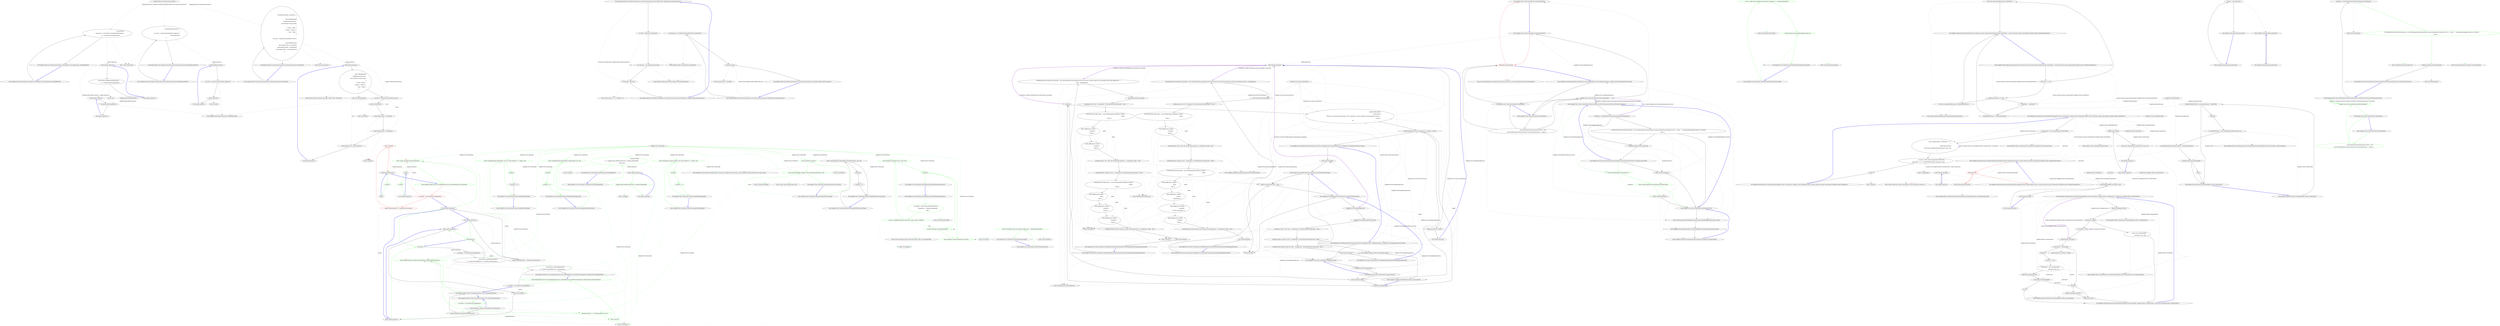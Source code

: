 digraph  {
n49 [label="HangFire.Redis.Tests.RedisConnectionFacts", span=""];
n50 [label="HangFire.Redis.RedisConnection", span=""];
n0 [label="Entry HangFire.Redis.Tests.RedisConnectionFacts.GetStateData_ThrowsAnException_WhenJobIdIsNull()", span="10-10", cluster="HangFire.Redis.Tests.RedisConnectionFacts.GetStateData_ThrowsAnException_WhenJobIdIsNull()"];
n1 [label="UseConnection(\r\n                connection => Assert.Throws<ArgumentNullException>(\r\n                    () => connection.GetStateData(null)))", span="12-14", cluster="HangFire.Redis.Tests.RedisConnectionFacts.GetStateData_ThrowsAnException_WhenJobIdIsNull()"];
n2 [label="Exit HangFire.Redis.Tests.RedisConnectionFacts.GetStateData_ThrowsAnException_WhenJobIdIsNull()", span="10-10", cluster="HangFire.Redis.Tests.RedisConnectionFacts.GetStateData_ThrowsAnException_WhenJobIdIsNull()"];
n3 [label="Entry Unk.UseConnection", span="", cluster="Unk.UseConnection"];
n4 [label="Entry lambda expression", span="13-14", cluster="lambda expression"];
n5 [label="Assert.Throws<ArgumentNullException>(\r\n                    () => connection.GetStateData(null))", span="13-14", cluster="lambda expression"];
n9 [label="connection.GetStateData(null)", span="14-14", cluster="lambda expression"];
n6 [label="Exit lambda expression", span="13-14", cluster="lambda expression"];
n7 [label="Entry Unk.>", span="", cluster="Unk.>"];
n8 [label="Entry lambda expression", span="14-14", cluster="lambda expression"];
n10 [label="Exit lambda expression", span="14-14", cluster="lambda expression"];
n11 [label="Entry HangFire.Redis.RedisConnection.GetStateData(string)", span="205-205", cluster="HangFire.Redis.RedisConnection.GetStateData(string)"];
n12 [label="Entry HangFire.Redis.Tests.RedisConnectionFacts.GetStateData_ReturnsNull_WhenJobDoesNotExist()", span="18-18", cluster="HangFire.Redis.Tests.RedisConnectionFacts.GetStateData_ReturnsNull_WhenJobDoesNotExist()"];
n13 [label="UseConnection(connection =>\r\n            {\r\n                var result = connection.GetStateData(''random-id'');\r\n                Assert.Null(result);\r\n            })", span="20-24", cluster="HangFire.Redis.Tests.RedisConnectionFacts.GetStateData_ReturnsNull_WhenJobDoesNotExist()"];
n14 [label="Exit HangFire.Redis.Tests.RedisConnectionFacts.GetStateData_ReturnsNull_WhenJobDoesNotExist()", span="18-18", cluster="HangFire.Redis.Tests.RedisConnectionFacts.GetStateData_ReturnsNull_WhenJobDoesNotExist()"];
n15 [label="Entry lambda expression", span="20-24", cluster="lambda expression"];
n16 [label="var result = connection.GetStateData(''random-id'')", span="22-22", cluster="lambda expression"];
n17 [label="Assert.Null(result)", span="23-23", cluster="lambda expression"];
n18 [label="Exit lambda expression", span="20-24", cluster="lambda expression"];
n19 [label="Entry Unk.Null", span="", cluster="Unk.Null"];
n20 [label="Entry HangFire.Redis.Tests.RedisConnectionFacts.GetStateData_ReturnsCorrectResult()", span="28-28", cluster="HangFire.Redis.Tests.RedisConnectionFacts.GetStateData_ReturnsCorrectResult()"];
n21 [label="UseConnections((redis, connection) =>\r\n            {\r\n                redis.SetRangeInHash(\r\n                    ''hangfire:job:my-job:state'',\r\n                    new Dictionary<string, string>\r\n                    {\r\n                        { ''State'', ''Name'' },\r\n                        { ''Reason'', ''Reason'' },\r\n                        { ''Key'', ''Value'' }\r\n                    });\r\n\r\n                var result = connection.GetStateData(''my-job'');\r\n\r\n                Assert.NotNull(result);\r\n                Assert.Equal(''Name'', result.Name);\r\n                Assert.Equal(''Reason'', result.Reason);\r\n                Assert.Equal(''Value'', result.Data[''Key'']);\r\n            })", span="30-47", cluster="HangFire.Redis.Tests.RedisConnectionFacts.GetStateData_ReturnsCorrectResult()"];
n22 [label="Exit HangFire.Redis.Tests.RedisConnectionFacts.GetStateData_ReturnsCorrectResult()", span="28-28", cluster="HangFire.Redis.Tests.RedisConnectionFacts.GetStateData_ReturnsCorrectResult()"];
n23 [label="Entry Unk.UseConnections", span="", cluster="Unk.UseConnections"];
n24 [label="Entry lambda expression", span="30-47", cluster="lambda expression"];
n25 [label="redis.SetRangeInHash(\r\n                    ''hangfire:job:my-job:state'',\r\n                    new Dictionary<string, string>\r\n                    {\r\n                        { ''State'', ''Name'' },\r\n                        { ''Reason'', ''Reason'' },\r\n                        { ''Key'', ''Value'' }\r\n                    })", span="32-39", cluster="lambda expression"];
n26 [label="var result = connection.GetStateData(''my-job'')", span="41-41", cluster="lambda expression"];
n32 [label="Entry System.Collections.Generic.Dictionary<TKey, TValue>.Dictionary()", span="0-0", cluster="System.Collections.Generic.Dictionary<TKey, TValue>.Dictionary()"];
n33 [label="Entry Unk.SetRangeInHash", span="", cluster="Unk.SetRangeInHash"];
n27 [label="Assert.NotNull(result)", span="43-43", cluster="lambda expression"];
n28 [label="Assert.Equal(''Name'', result.Name)", span="44-44", cluster="lambda expression"];
n29 [label="Assert.Equal(''Reason'', result.Reason)", span="45-45", cluster="lambda expression"];
n30 [label="Assert.Equal(''Value'', result.Data[''Key''])", span="46-46", cluster="lambda expression"];
n34 [label="Entry Unk.NotNull", span="", cluster="Unk.NotNull"];
n35 [label="Entry Unk.Equal", span="", cluster="Unk.Equal"];
n31 [label="Exit lambda expression", span="30-47", cluster="lambda expression"];
n36 [label="Entry HangFire.Redis.Tests.RedisConnectionFacts.UseConnections(System.Action<IRedisClient, HangFire.Redis.RedisConnection>)", span="50-50", cluster="HangFire.Redis.Tests.RedisConnectionFacts.UseConnections(System.Action<IRedisClient, HangFire.Redis.RedisConnection>)"];
n37 [label="var redis = RedisUtils.CreateClient()", span="52-52", cluster="HangFire.Redis.Tests.RedisConnectionFacts.UseConnections(System.Action<IRedisClient, HangFire.Redis.RedisConnection>)"];
n39 [label="action(redis, connection)", span="55-55", cluster="HangFire.Redis.Tests.RedisConnectionFacts.UseConnections(System.Action<IRedisClient, HangFire.Redis.RedisConnection>)"];
n38 [label="var connection = new RedisConnection(redis)", span="53-53", cluster="HangFire.Redis.Tests.RedisConnectionFacts.UseConnections(System.Action<IRedisClient, HangFire.Redis.RedisConnection>)"];
n41 [label="Entry HangFire.Redis.Tests.RedisUtils.CreateClient()", span="15-15", cluster="HangFire.Redis.Tests.RedisUtils.CreateClient()"];
n42 [label="Entry HangFire.Redis.RedisConnection.RedisConnection(IRedisClient)", span="33-33", cluster="HangFire.Redis.RedisConnection.RedisConnection(IRedisClient)"];
n40 [label="Exit HangFire.Redis.Tests.RedisConnectionFacts.UseConnections(System.Action<IRedisClient, HangFire.Redis.RedisConnection>)", span="50-50", cluster="HangFire.Redis.Tests.RedisConnectionFacts.UseConnections(System.Action<IRedisClient, HangFire.Redis.RedisConnection>)"];
n43 [label="Entry System.Action<T1, T2>.Invoke(T1, T2)", span="0-0", cluster="System.Action<T1, T2>.Invoke(T1, T2)"];
n44 [label="Entry HangFire.Redis.Tests.RedisConnectionFacts.UseConnection(System.Action<HangFire.Redis.RedisConnection>)", span="59-59", cluster="HangFire.Redis.Tests.RedisConnectionFacts.UseConnection(System.Action<HangFire.Redis.RedisConnection>)"];
n45 [label="var connection = new RedisConnection(RedisUtils.CreateClient())", span="61-61", cluster="HangFire.Redis.Tests.RedisConnectionFacts.UseConnection(System.Action<HangFire.Redis.RedisConnection>)"];
n46 [label="action(connection)", span="63-63", cluster="HangFire.Redis.Tests.RedisConnectionFacts.UseConnection(System.Action<HangFire.Redis.RedisConnection>)"];
n47 [label="Exit HangFire.Redis.Tests.RedisConnectionFacts.UseConnection(System.Action<HangFire.Redis.RedisConnection>)", span="59-59", cluster="HangFire.Redis.Tests.RedisConnectionFacts.UseConnection(System.Action<HangFire.Redis.RedisConnection>)"];
n48 [label="Entry System.Action<T>.Invoke(T)", span="0-0", cluster="System.Action<T>.Invoke(T)"];
m1_20 [label="Exit HangFire.Tests.States.StatesFeature.ScenarioTearDown()", span="56-56", cluster="HangFire.Tests.States.StatesFeature.ScenarioTearDown()", file="ClientJobDescriptor.cs"];
m1_30 [label=OperationCanceledException, span="77-77", cluster="Hangfire.Server.BackgroundProcessExtensions.RunProcess(Hangfire.Server.ILongRunningProcess, Hangfire.Server.BackgroundProcessContext)", file="ClientJobDescriptor.cs"];
m1_31 [label=Exception, span="80-80", cluster="Hangfire.Server.BackgroundProcessExtensions.RunProcess(Hangfire.Server.ILongRunningProcess, Hangfire.Server.BackgroundProcessContext)", file="ClientJobDescriptor.cs"];
m1_32 [label="logger.FatalException(\r\n                    String.Format(\r\n                        ''Fatal error occurred during execution of '{0}' component. It will be stopped. See the exception for details.'',\r\n                        process),\r\n                    ex)", span="82-86", cluster="Hangfire.Server.BackgroundProcessExtensions.RunProcess(Hangfire.Server.ILongRunningProcess, Hangfire.Server.BackgroundProcessContext)", file="ClientJobDescriptor.cs"];
m1_33 [label="logger.DebugFormat(''Server component '{0}' stopped.'', process)", span="89-89", cluster="Hangfire.Server.BackgroundProcessExtensions.RunProcess(Hangfire.Server.ILongRunningProcess, Hangfire.Server.BackgroundProcessContext)", file="ClientJobDescriptor.cs"];
m1_34 [label="Exit Hangfire.Server.BackgroundProcessExtensions.RunProcess(Hangfire.Server.ILongRunningProcess, Hangfire.Server.BackgroundProcessContext)", span="61-61", cluster="Hangfire.Server.BackgroundProcessExtensions.RunProcess(Hangfire.Server.ILongRunningProcess, Hangfire.Server.BackgroundProcessContext)", file="ClientJobDescriptor.cs"];
m1_35 [label="Entry object.ToString()", span="0-0", cluster="object.ToString()", file="ClientJobDescriptor.cs"];
m1_36 [label="Entry Hangfire.Server.BackgroundProcessExtensions.TrySetThreadName(string)", span="92-92", cluster="Hangfire.Server.BackgroundProcessExtensions.TrySetThreadName(string)", file="ClientJobDescriptor.cs"];
m1_37 [label="Entry Hangfire.Logging.LogProvider.GetLogger(string)", span="363-363", cluster="Hangfire.Logging.LogProvider.GetLogger(string)", file="ClientJobDescriptor.cs"];
m1_38 [label="Entry Hangfire.Logging.ILog.DebugFormat(string, params object[])", span="122-122", cluster="Hangfire.Logging.ILog.DebugFormat(string, params object[])", file="ClientJobDescriptor.cs"];
m1_25 [label="Entry Hangfire.Server.BackgroundProcessExtensions.RunProcess(Hangfire.Server.ILongRunningProcess, Hangfire.Server.BackgroundProcessContext)", span="61-61", cluster="Hangfire.Server.BackgroundProcessExtensions.RunProcess(Hangfire.Server.ILongRunningProcess, Hangfire.Server.BackgroundProcessContext)", file="ClientJobDescriptor.cs"];
m1_29 [label="process.Execute(context)", span="75-75", cluster="Hangfire.Server.BackgroundProcessExtensions.RunProcess(Hangfire.Server.ILongRunningProcess, Hangfire.Server.BackgroundProcessContext)", file="ClientJobDescriptor.cs"];
m1_0 [label="Entry HangFire.Tests.States.StatesFeature.FeatureSetup(Microsoft.VisualStudio.TestTools.UnitTesting.TestContext)", span="30-30", cluster="HangFire.Tests.States.StatesFeature.FeatureSetup(Microsoft.VisualStudio.TestTools.UnitTesting.TestContext)", file="ClientJobDescriptor.cs"];
m1_6 [label="Entry TechTalk.SpecFlow.FeatureInfo.cstr", span="", cluster="TechTalk.SpecFlow.FeatureInfo.cstr", color=green, community=0, file="ClientJobDescriptor.cs"];
m1_4 [label="Exit HangFire.Tests.States.StatesFeature.FeatureSetup(Microsoft.VisualStudio.TestTools.UnitTesting.TestContext)", span="30-30", cluster="HangFire.Tests.States.StatesFeature.FeatureSetup(Microsoft.VisualStudio.TestTools.UnitTesting.TestContext)", file="ClientJobDescriptor.cs"];
m1_7 [label="Entry System.Globalization.CultureInfo.CultureInfo(string)", span="0-0", cluster="System.Globalization.CultureInfo.CultureInfo(string)", color=green, community=0, file="ClientJobDescriptor.cs"];
m1_8 [label="Entry Unk.OnFeatureStart", span="", cluster="Unk.OnFeatureStart", file="ClientJobDescriptor.cs"];
m1_1 [label="testRunner = TechTalk.SpecFlow.TestRunnerManager.GetTestRunner()", span="32-32", cluster="HangFire.Tests.States.StatesFeature.FeatureSetup(Microsoft.VisualStudio.TestTools.UnitTesting.TestContext)", file="ClientJobDescriptor.cs"];
m1_3 [label="testRunner.OnFeatureStart(featureInfo)", span="35-35", cluster="HangFire.Tests.States.StatesFeature.FeatureSetup(Microsoft.VisualStudio.TestTools.UnitTesting.TestContext)", file="ClientJobDescriptor.cs"];
m1_5 [label="Entry Unk.GetTestRunner", span="", cluster="Unk.GetTestRunner", file="ClientJobDescriptor.cs"];
m1_2 [label="TechTalk.SpecFlow.FeatureInfo featureInfo = new TechTalk.SpecFlow.FeatureInfo(new System.Globalization.CultureInfo(''en-US''), ''States'', '''', ProgrammingLanguage.CSharp, new string[] {\r\n                        ''redis''})", span="33-34", cluster="HangFire.Tests.States.StatesFeature.FeatureSetup(Microsoft.VisualStudio.TestTools.UnitTesting.TestContext)", file="ClientJobDescriptor.cs"];
m1_9 [label="Entry HangFire.Tests.States.StatesFeature.FeatureTearDown()", span="39-39", cluster="HangFire.Tests.States.StatesFeature.FeatureTearDown()", file="ClientJobDescriptor.cs"];
m1_21 [label="Entry System.Threading.Tasks.TaskFactory.StartNew(System.Action, System.Threading.Tasks.TaskCreationOptions)", span="0-0", cluster="System.Threading.Tasks.TaskFactory.StartNew(System.Action, System.Threading.Tasks.TaskCreationOptions)", file="ClientJobDescriptor.cs"];
m1_10 [label="Entry System.ArgumentOutOfRangeException.ArgumentOutOfRangeException(string, string)", span="0-0", cluster="System.ArgumentOutOfRangeException.ArgumentOutOfRangeException(string, string)", file="ClientJobDescriptor.cs"];
m1_11 [label="Entry Hangfire.Server.IBackgroundProcess.Execute(Hangfire.Server.BackgroundProcessContext)", span="24-24", cluster="Hangfire.Server.IBackgroundProcess.Execute(Hangfire.Server.BackgroundProcessContext)", file="ClientJobDescriptor.cs"];
m1_12 [label="Entry Hangfire.Server.IServerComponent.Execute(System.Threading.CancellationToken)", span="22-22", cluster="Hangfire.Server.IServerComponent.Execute(System.Threading.CancellationToken)", file="ClientJobDescriptor.cs"];
m1_22 [label="Entry lambda expression", span="57-57", cluster="lambda expression", file="ClientJobDescriptor.cs"];
m1_23 [label="RunProcess(process, context)", span="57-57", cluster="lambda expression", file="ClientJobDescriptor.cs"];
m1_24 [label="Exit lambda expression", span="57-57", cluster="lambda expression", file="ClientJobDescriptor.cs"];
m1_39 [label="Entry TechTalk.SpecFlow.ScenarioInfo.cstr", span="", cluster="TechTalk.SpecFlow.ScenarioInfo.cstr", file="ClientJobDescriptor.cs"];
m1_40 [label="Entry Unk.Given", span="", cluster="Unk.Given", file="ClientJobDescriptor.cs"];
m1_41 [label="Entry Hangfire.Logging.ILog.FatalException(string, System.Exception)", span="188-188", cluster="Hangfire.Logging.ILog.FatalException(string, System.Exception)", file="ClientJobDescriptor.cs"];
m1_44 [label="Exit Hangfire.Server.BackgroundProcessExtensions.TrySetThreadName(string)", span="92-92", cluster="Hangfire.Server.BackgroundProcessExtensions.TrySetThreadName(string)", file="ClientJobDescriptor.cs"];
m1_45 [label="Hangfire.Server.ILongRunningProcess", span="", cluster="HangFire.Tests.States.StatesFeature.StateSApplyMethodIsBeingCalledWhileApplyingTheState()", file="ClientJobDescriptor.cs"];
m1_46 [label="Hangfire.Server.BackgroundProcessContext", span="", cluster="HangFire.Tests.States.StatesFeature.StateSApplyMethodIsBeingCalledWhileApplyingTheState()", file="ClientJobDescriptor.cs"];
m1_47 [label="testRunner.Given(''a \'Test\' state'', ((string)(null)), ((TechTalk.SpecFlow.Table)(null)), ''Given '')", span="102-102", cluster="HangFire.Tests.States.StatesFeature.StateSApplyMethodIsBeingCalledWhileApplyingTheState()", file="ClientJobDescriptor.cs"];
m1_48 [label="testRunner.When(''I apply the state'', ((string)(null)), ((TechTalk.SpecFlow.Table)(null)), ''When '')", span="104-104", cluster="HangFire.Tests.States.StatesFeature.StateSApplyMethodIsBeingCalledWhileApplyingTheState()", file="ClientJobDescriptor.cs"];
m1_49 [label="testRunner.Then(''Apply method has called'', ((string)(null)), ((TechTalk.SpecFlow.Table)(null)), ''Then '')", span="106-106", cluster="HangFire.Tests.States.StatesFeature.StateSApplyMethodIsBeingCalledWhileApplyingTheState()", file="ClientJobDescriptor.cs"];
m1_50 [label="this.ScenarioCleanup()", span="108-108", cluster="HangFire.Tests.States.StatesFeature.StateSApplyMethodIsBeingCalledWhileApplyingTheState()", file="ClientJobDescriptor.cs"];
m1_51 [label="Exit HangFire.Tests.States.StatesFeature.StateSApplyMethodIsBeingCalledWhileApplyingTheState()", span="96-96", cluster="HangFire.Tests.States.StatesFeature.StateSApplyMethodIsBeingCalledWhileApplyingTheState()", file="ClientJobDescriptor.cs"];
m1_67 [label="Exit HangFire.Tests.States.StatesFeature.TheJobSStateEntryShouldContainTheCorrespondingValuesAfterApplyingTheState()", span="116-116", cluster="HangFire.Tests.States.StatesFeature.TheJobSStateEntryShouldContainTheCorrespondingValuesAfterApplyingTheState()", file="ClientJobDescriptor.cs"];
m1_52 [label="Entry HangFire.Tests.States.StatesFeature.TheJobSStateEntryShouldContainTheCorrespondingValuesAfterApplyingTheState()", span="116-116", cluster="HangFire.Tests.States.StatesFeature.TheJobSStateEntryShouldContainTheCorrespondingValuesAfterApplyingTheState()", file="ClientJobDescriptor.cs"];
m1_53 [label="TechTalk.SpecFlow.ScenarioInfo scenarioInfo = new TechTalk.SpecFlow.ScenarioInfo(''The job\'s state entry should contain the corresponding values after applying the '' +\r\n                    ''state'', ((string[])(null)))", span="118-119", cluster="HangFire.Tests.States.StatesFeature.TheJobSStateEntryShouldContainTheCorrespondingValuesAfterApplyingTheState()", file="ClientJobDescriptor.cs"];
m1_54 [label="this.ScenarioSetup(scenarioInfo)", span="121-121", cluster="HangFire.Tests.States.StatesFeature.TheJobSStateEntryShouldContainTheCorrespondingValuesAfterApplyingTheState()", file="ClientJobDescriptor.cs"];
m1_55 [label="testRunner.Given(''a job'', ((string)(null)), ((TechTalk.SpecFlow.Table)(null)), ''Given '')", span="123-123", cluster="HangFire.Tests.States.StatesFeature.TheJobSStateEntryShouldContainTheCorrespondingValuesAfterApplyingTheState()", file="ClientJobDescriptor.cs"];
m1_56 [label="TechTalk.SpecFlow.Table table1 = new TechTalk.SpecFlow.Table(new string[] {\r\n                        ''Name'',\r\n                        ''Value''})", span="125-127", cluster="HangFire.Tests.States.StatesFeature.TheJobSStateEntryShouldContainTheCorrespondingValuesAfterApplyingTheState()", file="ClientJobDescriptor.cs"];
m1_57 [label="table1.AddRow(new string[] {\r\n                        ''Property1'',\r\n                        ''Value1''})", span="128-130", cluster="HangFire.Tests.States.StatesFeature.TheJobSStateEntryShouldContainTheCorrespondingValuesAfterApplyingTheState()", file="ClientJobDescriptor.cs"];
m1_58 [label="table1.AddRow(new string[] {\r\n                        ''Property2'',\r\n                        ''Value2''})", span="131-133", cluster="HangFire.Tests.States.StatesFeature.TheJobSStateEntryShouldContainTheCorrespondingValuesAfterApplyingTheState()", file="ClientJobDescriptor.cs"];
m1_59 [label="testRunner.And(''a \'Test\' state with the following properties:'', ((string)(null)), table1, ''And '')", span="135-135", cluster="HangFire.Tests.States.StatesFeature.TheJobSStateEntryShouldContainTheCorrespondingValuesAfterApplyingTheState()", file="ClientJobDescriptor.cs"];
m1_60 [label="testRunner.When(''I apply the state'', ((string)(null)), ((TechTalk.SpecFlow.Table)(null)), ''When '')", span="137-137", cluster="HangFire.Tests.States.StatesFeature.TheJobSStateEntryShouldContainTheCorrespondingValuesAfterApplyingTheState()", file="ClientJobDescriptor.cs"];
m1_61 [label="TechTalk.SpecFlow.Table table2 = new TechTalk.SpecFlow.Table(new string[] {\r\n                        ''Name'',\r\n                        ''Value''})", span="139-141", cluster="HangFire.Tests.States.StatesFeature.TheJobSStateEntryShouldContainTheCorrespondingValuesAfterApplyingTheState()", file="ClientJobDescriptor.cs"];
m1_62 [label="table2.AddRow(new string[] {\r\n                        ''State'',\r\n                        ''Test''})", span="142-144", cluster="HangFire.Tests.States.StatesFeature.TheJobSStateEntryShouldContainTheCorrespondingValuesAfterApplyingTheState()", file="ClientJobDescriptor.cs"];
m1_63 [label="table2.AddRow(new string[] {\r\n                        ''Property1'',\r\n                        ''Value1''})", span="145-147", cluster="HangFire.Tests.States.StatesFeature.TheJobSStateEntryShouldContainTheCorrespondingValuesAfterApplyingTheState()", file="ClientJobDescriptor.cs"];
m1_64 [label="table2.AddRow(new string[] {\r\n                        ''Property2'',\r\n                        ''Value2''})", span="148-150", cluster="HangFire.Tests.States.StatesFeature.TheJobSStateEntryShouldContainTheCorrespondingValuesAfterApplyingTheState()", file="ClientJobDescriptor.cs"];
m1_65 [label="testRunner.Then(''the job\'s state entry contains the following items:'', ((string)(null)), table2, ''Then '')", span="152-152", cluster="HangFire.Tests.States.StatesFeature.TheJobSStateEntryShouldContainTheCorrespondingValuesAfterApplyingTheState()", file="ClientJobDescriptor.cs"];
m1_66 [label="this.ScenarioCleanup()", span="154-154", cluster="HangFire.Tests.States.StatesFeature.TheJobSStateEntryShouldContainTheCorrespondingValuesAfterApplyingTheState()", file="ClientJobDescriptor.cs"];
m1_26 [label="Entry HangFire.Tests.States.StatesFeature.ScenarioCleanup()", span="66-66", cluster="HangFire.Tests.States.StatesFeature.ScenarioCleanup()", file="ClientJobDescriptor.cs"];
m1_27 [label="testRunner.CollectScenarioErrors()", span="68-68", cluster="HangFire.Tests.States.StatesFeature.ScenarioCleanup()", file="ClientJobDescriptor.cs"];
m1_28 [label="Exit HangFire.Tests.States.StatesFeature.ScenarioCleanup()", span="66-66", cluster="HangFire.Tests.States.StatesFeature.ScenarioCleanup()", file="ClientJobDescriptor.cs"];
m1_13 [label="Entry Hangfire.Server.BackgroundProcessExtensions.CreateTask(Hangfire.Server.ILongRunningProcess, Hangfire.Server.BackgroundProcessContext)", span="48-48", cluster="Hangfire.Server.BackgroundProcessExtensions.CreateTask(Hangfire.Server.ILongRunningProcess, Hangfire.Server.BackgroundProcessContext)", file="ClientJobDescriptor.cs"];
m1_17 [label="Exit HangFire.Tests.States.StatesFeature.TestInitialize()", span="46-46", cluster="HangFire.Tests.States.StatesFeature.TestInitialize()", file="ClientJobDescriptor.cs"];
m1_16 [label="HangFire.Tests.States.StatesFeature.FeatureSetup(null)", span="51-51", cluster="HangFire.Tests.States.StatesFeature.TestInitialize()", file="ClientJobDescriptor.cs"];
m1_14 [label="Entry HangFire.Tests.States.StatesFeature.TestInitialize()", span="46-46", cluster="HangFire.Tests.States.StatesFeature.TestInitialize()", file="ClientJobDescriptor.cs"];
m1_18 [label="Entry HangFire.Tests.States.StatesFeature.ScenarioTearDown()", span="56-56", cluster="HangFire.Tests.States.StatesFeature.ScenarioTearDown()", file="ClientJobDescriptor.cs"];
m1_15 [label="((TechTalk.SpecFlow.FeatureContext.Current != null) \r\n                        && (TechTalk.SpecFlow.FeatureContext.Current.FeatureInfo.Title != ''States''))", span="48-49", cluster="HangFire.Tests.States.StatesFeature.TestInitialize()", file="ClientJobDescriptor.cs"];
m1_19 [label="testRunner.OnScenarioEnd()", span="58-58", cluster="HangFire.Tests.States.StatesFeature.ScenarioTearDown()", file="ClientJobDescriptor.cs", color=red, community=0];
m1_42 [label="Thread.CurrentThread.Name = name", span="96-96", cluster="Hangfire.Server.BackgroundProcessExtensions.TrySetThreadName(string)", file="ClientJobDescriptor.cs"];
m1_69 [label="Entry Unk.AddRow", span="", cluster="Unk.AddRow", file="ClientJobDescriptor.cs"];
m1_43 [label="Entry Unk.Then", span="", cluster="Unk.Then", file="ClientJobDescriptor.cs"];
m1_68 [label="Entry TechTalk.SpecFlow.Table.cstr", span="", cluster="TechTalk.SpecFlow.Table.cstr", file="ClientJobDescriptor.cs"];
m1_85 [label="Exit HangFire.Tests.States.StatesFeature.TheJobSHistoryListShouldContainTheHistoryEntryAfterApplyingTheState()", span="161-161", cluster="HangFire.Tests.States.StatesFeature.TheJobSHistoryListShouldContainTheHistoryEntryAfterApplyingTheState()", file="ClientJobDescriptor.cs"];
m1_70 [label="Entry HangFire.Tests.States.StatesFeature.TheJobSHistoryListShouldContainTheHistoryEntryAfterApplyingTheState()", span="161-161", cluster="HangFire.Tests.States.StatesFeature.TheJobSHistoryListShouldContainTheHistoryEntryAfterApplyingTheState()", file="ClientJobDescriptor.cs"];
m1_71 [label="TechTalk.SpecFlow.ScenarioInfo scenarioInfo = new TechTalk.SpecFlow.ScenarioInfo(''The job\'s history list should contain the history entry after applying the state'', ((string[])(null)))", span="163-163", cluster="HangFire.Tests.States.StatesFeature.TheJobSHistoryListShouldContainTheHistoryEntryAfterApplyingTheState()", file="ClientJobDescriptor.cs"];
m1_72 [label="this.ScenarioSetup(scenarioInfo)", span="165-165", cluster="HangFire.Tests.States.StatesFeature.TheJobSHistoryListShouldContainTheHistoryEntryAfterApplyingTheState()", file="ClientJobDescriptor.cs"];
m1_73 [label="testRunner.Given(''a job'', ((string)(null)), ((TechTalk.SpecFlow.Table)(null)), ''Given '')", span="167-167", cluster="HangFire.Tests.States.StatesFeature.TheJobSHistoryListShouldContainTheHistoryEntryAfterApplyingTheState()", file="ClientJobDescriptor.cs"];
m1_74 [label="TechTalk.SpecFlow.Table table3 = new TechTalk.SpecFlow.Table(new string[] {\r\n                        ''Name'',\r\n                        ''Value''})", span="169-171", cluster="HangFire.Tests.States.StatesFeature.TheJobSHistoryListShouldContainTheHistoryEntryAfterApplyingTheState()", file="ClientJobDescriptor.cs"];
m1_75 [label="table3.AddRow(new string[] {\r\n                        ''Property'',\r\n                        ''Value''})", span="172-174", cluster="HangFire.Tests.States.StatesFeature.TheJobSHistoryListShouldContainTheHistoryEntryAfterApplyingTheState()", file="ClientJobDescriptor.cs"];
m1_76 [label="testRunner.And(''a \'Test\' state with the following properties:'', ((string)(null)), table3, ''And '')", span="176-176", cluster="HangFire.Tests.States.StatesFeature.TheJobSHistoryListShouldContainTheHistoryEntryAfterApplyingTheState()", file="ClientJobDescriptor.cs"];
m1_77 [label="testRunner.When(''I apply the state'', ((string)(null)), ((TechTalk.SpecFlow.Table)(null)), ''When '')", span="178-178", cluster="HangFire.Tests.States.StatesFeature.TheJobSHistoryListShouldContainTheHistoryEntryAfterApplyingTheState()", file="ClientJobDescriptor.cs"];
m1_78 [label="TechTalk.SpecFlow.Table table4 = new TechTalk.SpecFlow.Table(new string[] {\r\n                        ''Name'',\r\n                        ''Value''})", span="180-182", cluster="HangFire.Tests.States.StatesFeature.TheJobSHistoryListShouldContainTheHistoryEntryAfterApplyingTheState()", file="ClientJobDescriptor.cs"];
m1_79 [label="table4.AddRow(new string[] {\r\n                        ''State'',\r\n                        ''Test''})", span="183-185", cluster="HangFire.Tests.States.StatesFeature.TheJobSHistoryListShouldContainTheHistoryEntryAfterApplyingTheState()", file="ClientJobDescriptor.cs"];
m1_80 [label="table4.AddRow(new string[] {\r\n                        ''Reason'',\r\n                        ''SomeReason''})", span="186-188", cluster="HangFire.Tests.States.StatesFeature.TheJobSHistoryListShouldContainTheHistoryEntryAfterApplyingTheState()", file="ClientJobDescriptor.cs"];
m1_81 [label="table4.AddRow(new string[] {\r\n                        ''CreatedAt'',\r\n                        ''<UtcNow timestamp>''})", span="189-191", cluster="HangFire.Tests.States.StatesFeature.TheJobSHistoryListShouldContainTheHistoryEntryAfterApplyingTheState()", file="ClientJobDescriptor.cs"];
m1_82 [label="table4.AddRow(new string[] {\r\n                        ''Property'',\r\n                        ''Value''})", span="192-194", cluster="HangFire.Tests.States.StatesFeature.TheJobSHistoryListShouldContainTheHistoryEntryAfterApplyingTheState()", file="ClientJobDescriptor.cs"];
m1_83 [label="testRunner.Then(''the last history entry contains the following items:'', ((string)(null)), table4, ''Then '')", span="196-196", cluster="HangFire.Tests.States.StatesFeature.TheJobSHistoryListShouldContainTheHistoryEntryAfterApplyingTheState()", file="ClientJobDescriptor.cs"];
m1_84 [label="this.ScenarioCleanup()", span="198-198", cluster="HangFire.Tests.States.StatesFeature.TheJobSHistoryListShouldContainTheHistoryEntryAfterApplyingTheState()", file="ClientJobDescriptor.cs"];
m1_86 [label="HangFire.Tests.States.StatesFeature", span="", file="ClientJobDescriptor.cs"];
m2_49 [label="Entry HangFire.Client.JobClient.CreateJob(string, System.Type, HangFire.States.JobState, System.Collections.Generic.IDictionary<string, string>)", span="33-33", cluster="HangFire.Client.JobClient.CreateJob(string, System.Type, HangFire.States.JobState, System.Collections.Generic.IDictionary<string, string>)", file="ClientSteps.cs"];
m2_85 [label="Entry Unk.Apply", span="", cluster="Unk.Apply", file="ClientSteps.cs"];
m2_64 [label="Entry Unk.GetAllEntriesFromHash", span="", cluster="Unk.GetAllEntriesFromHash", file="ClientSteps.cs"];
m2_26 [label="options.QueuePollInterval = TimeSpan.FromSeconds(1)", span="35-35", cluster="HangFire.SqlServer.Tests.StorageOptionsFacts.Set_QueuePollInterval_SetsTheValue()", file="ClientSteps.cs", color=red, community=0];
m2_59 [label="Entry Unk.IsTrue", span="", cluster="Unk.IsTrue", file="ClientSteps.cs"];
m2_34 [label="Entry HangFire.Tests.ClientSteps.WhenICreateAJobWithAnEmptyId()", span="49-49", cluster="HangFire.Tests.ClientSteps.WhenICreateAJobWithAnEmptyId()", file="ClientSteps.cs"];
m2_35 [label="_client.CreateJob(null, typeof (TestJob), new Mock<JobState>(''1'').Object, null)", span="53-53", cluster="HangFire.Tests.ClientSteps.WhenICreateAJobWithAnEmptyId()", color=green, community=0, file="ClientSteps.cs"];
m2_36 [label=Exception, span="55-55", cluster="HangFire.Tests.ClientSteps.WhenICreateAJobWithAnEmptyId()", color=green, community=1, file="ClientSteps.cs"];
m2_37 [label="_exception = ex", span="57-57", cluster="HangFire.Tests.ClientSteps.WhenICreateAJobWithAnEmptyId()", color=green, community=0, file="ClientSteps.cs"];
m2_38 [label="Exit HangFire.Tests.ClientSteps.WhenICreateAJobWithAnEmptyId()", span="49-49", cluster="HangFire.Tests.ClientSteps.WhenICreateAJobWithAnEmptyId()", file="ClientSteps.cs"];
m2_60 [label="Entry HangFire.Tests.ClientSteps.ThenItHasTheFollowingParameters(Table)", span="107-107", cluster="HangFire.Tests.ClientSteps.ThenItHasTheFollowingParameters(Table)", file="ClientSteps.cs"];
m2_61 [label="var job = Redis.Client.GetAllEntriesFromHash(''hangfire:job:'' + JobSteps.DefaultJobId)", span="109-109", cluster="HangFire.Tests.ClientSteps.ThenItHasTheFollowingParameters(Table)", color=green, community=0, file="ClientSteps.cs"];
m2_62 [label="DictionaryAssert.ContainsFollowingItems(table, job)", span="110-110", cluster="HangFire.Tests.ClientSteps.ThenItHasTheFollowingParameters(Table)", color=green, community=0, file="ClientSteps.cs"];
m2_63 [label="Exit HangFire.Tests.ClientSteps.ThenItHasTheFollowingParameters(Table)", span="107-107", cluster="HangFire.Tests.ClientSteps.ThenItHasTheFollowingParameters(Table)", file="ClientSteps.cs"];
m2_22 [label="Exit lambda expression", span="28-28", cluster="lambda expression", file="ClientSteps.cs"];
m2_23 [label="Entry System.TimeSpan.FromSeconds(double)", span="0-0", cluster="System.TimeSpan.FromSeconds(double)", color=green, community=0, file="ClientSteps.cs"];
m2_24 [label="Entry HangFire.SqlServer.Tests.StorageOptionsFacts.Set_QueuePollInterval_SetsTheValue()", span="32-32", cluster="HangFire.SqlServer.Tests.StorageOptionsFacts.Set_QueuePollInterval_SetsTheValue()", color=green, community=0, file="ClientSteps.cs"];
m2_25 [label="var options = new SqlServerStorageOptions()", span="34-34", cluster="HangFire.SqlServer.Tests.StorageOptionsFacts.Set_QueuePollInterval_SetsTheValue()", file="ClientSteps.cs", color=red, community=0];
m2_10 [label="Assert.Throws<ArgumentException>(\r\n                () => options.QueuePollInterval = TimeSpan.Zero)", span="19-20", cluster="HangFire.SqlServer.Tests.StorageOptionsFacts.Set_QueuePollInterval_ShouldThrowAnException_WhenGivenIntervalIsEqualToZero()", file="ClientSteps.cs"];
m2_77 [label="Entry System.Collections.Generic.Dictionary<TKey, TValue>.ContainsKey(TKey)", span="0-0", cluster="System.Collections.Generic.Dictionary<TKey, TValue>.ContainsKey(TKey)", file="ClientSteps.cs"];
m2_12 [label="Entry Unk.Returns", span="", cluster="Unk.Returns", file="ClientSteps.cs"];
m2_50 [label="Entry HangFire.Tests.ClientSteps.WhenICreateAJobWithTheIncorrectType()", span="88-88", cluster="HangFire.Tests.ClientSteps.WhenICreateAJobWithTheIncorrectType()", file="ClientSteps.cs"];
m2_51 [label="_client.CreateJob(JobSteps.DefaultJobId, typeof(ClientSteps), null, null)", span="92-92", cluster="HangFire.Tests.ClientSteps.WhenICreateAJobWithTheIncorrectType()", file="ClientSteps.cs"];
m2_53 [label="_exception = ex", span="96-96", cluster="HangFire.Tests.ClientSteps.WhenICreateAJobWithTheIncorrectType()", file="ClientSteps.cs"];
m2_52 [label=Exception, span="94-94", cluster="HangFire.Tests.ClientSteps.WhenICreateAJobWithTheIncorrectType()", file="ClientSteps.cs"];
m2_54 [label="Exit HangFire.Tests.ClientSteps.WhenICreateAJobWithTheIncorrectType()", span="88-88", cluster="HangFire.Tests.ClientSteps.WhenICreateAJobWithTheIncorrectType()", file="ClientSteps.cs"];
m2_0 [label="Entry HangFire.SqlServer.Tests.StorageOptionsFacts.Ctor_SetsTheDefaultOptions()", span="8-8", cluster="HangFire.SqlServer.Tests.StorageOptionsFacts.Ctor_SetsTheDefaultOptions()", file="ClientSteps.cs"];
m2_1 [label="var options = new SqlServerStorageOptions()", span="10-10", cluster="HangFire.SqlServer.Tests.StorageOptionsFacts.Ctor_SetsTheDefaultOptions()", color=green, community=0, file="ClientSteps.cs"];
m2_2 [label="Assert.NotEqual(0, options.QueuePollInterval.TotalSeconds)", span="11-11", cluster="HangFire.SqlServer.Tests.StorageOptionsFacts.Ctor_SetsTheDefaultOptions()", file="ClientSteps.cs"];
m2_76 [label="Entry Unk.AreEqual", span="", cluster="Unk.AreEqual", file="ClientSteps.cs"];
m2_86 [label="Entry HangFire.Tests.ClientSteps.ThenAnExceptionIsThrown(string)", span="138-138", cluster="HangFire.Tests.ClientSteps.ThenAnExceptionIsThrown(string)", file="ClientSteps.cs"];
m2_87 [label="Assert.IsNotNull(_exception)", span="140-140", cluster="HangFire.Tests.ClientSteps.ThenAnExceptionIsThrown(string)", color=green, community=0, file="ClientSteps.cs"];
m2_88 [label="Assert.IsInstanceOfType(_exception, Type.GetType(exceptionType, true))", span="141-141", cluster="HangFire.Tests.ClientSteps.ThenAnExceptionIsThrown(string)", color=green, community=0, file="ClientSteps.cs"];
m2_89 [label="Exit HangFire.Tests.ClientSteps.ThenAnExceptionIsThrown(string)", span="138-138", cluster="HangFire.Tests.ClientSteps.ThenAnExceptionIsThrown(string)", file="ClientSteps.cs"];
m2_16 [label="x.StateName", span="31-31", cluster="lambda expression", file="ClientSteps.cs", color=green, community=0];
m2_17 [label="var options = new SqlServerStorageOptions()", span="26-26", cluster="HangFire.SqlServer.Tests.StorageOptionsFacts.Set_QueuePollInterval_ShouldThrowAnException_WhenGivenIntervalIsNegative()", file="ClientSteps.cs"];
m2_18 [label="Assert.Throws<ArgumentException>(\r\n                () => options.QueuePollInterval = TimeSpan.FromSeconds(-1))", span="27-28", cluster="HangFire.SqlServer.Tests.StorageOptionsFacts.Set_QueuePollInterval_ShouldThrowAnException_WhenGivenIntervalIsNegative()", file="ClientSteps.cs"];
m2_19 [label="x.GetProperties()", span="32-32", cluster="lambda expression", file="ClientSteps.cs", color=green, community=0];
m2_27 [label="Entry Unk.When", span="", cluster="Unk.When", color=red, community=0, file="ClientSteps.cs"];
m2_28 [label="Entry lambda expression", span="44-44", cluster="lambda expression", file="ClientSteps.cs"];
m2_3 [label="Assert.True(options.PrepareSchemaIfNecessary)", span="12-12", cluster="HangFire.SqlServer.Tests.StorageOptionsFacts.Ctor_SetsTheDefaultOptions()", file="ClientSteps.cs"];
m2_21 [label="options.QueuePollInterval = TimeSpan.FromSeconds(-1)", span="28-28", cluster="lambda expression", file="ClientSteps.cs"];
m2_13 [label="Entry lambda expression", span="20-20", cluster="lambda expression", file="ClientSteps.cs"];
m2_66 [label="Entry HangFire.Tests.ClientSteps.ThenTheJobContainsAllOfTheAboveArguments()", span="114-114", cluster="HangFire.Tests.ClientSteps.ThenTheJobContainsAllOfTheAboveArguments()", file="ClientSteps.cs"];
m2_67 [label="var argsJson = Redis.Client.GetValueFromHash(\r\n                ''hangfire:job:'' + JobSteps.DefaultJobId,\r\n                ''Args'')", span="116-118", cluster="HangFire.Tests.ClientSteps.ThenTheJobContainsAllOfTheAboveArguments()", color=green, community=0, file="ClientSteps.cs"];
m2_68 [label="var args = JobHelper.FromJson<Dictionary<string, string>>(argsJson)", span="119-119", cluster="HangFire.Tests.ClientSteps.ThenTheJobContainsAllOfTheAboveArguments()", color=green, community=0, file="ClientSteps.cs"];
m2_69 [label="Assert.AreEqual(_arguments.Count, args.Count)", span="121-121", cluster="HangFire.Tests.ClientSteps.ThenTheJobContainsAllOfTheAboveArguments()", color=green, community=0, file="ClientSteps.cs"];
m2_71 [label="Assert.IsTrue(args.ContainsKey(pair.Key))", span="124-124", cluster="HangFire.Tests.ClientSteps.ThenTheJobContainsAllOfTheAboveArguments()", color=green, community=0, file="ClientSteps.cs"];
m2_70 [label=_arguments, span="122-122", cluster="HangFire.Tests.ClientSteps.ThenTheJobContainsAllOfTheAboveArguments()", color=green, community=0, file="ClientSteps.cs"];
m2_72 [label="Assert.AreEqual(_arguments[pair.Key], pair.Value)", span="125-125", cluster="HangFire.Tests.ClientSteps.ThenTheJobContainsAllOfTheAboveArguments()", color=green, community=0, file="ClientSteps.cs"];
m2_73 [label="Exit HangFire.Tests.ClientSteps.ThenTheJobContainsAllOfTheAboveArguments()", span="114-114", cluster="HangFire.Tests.ClientSteps.ThenTheJobContainsAllOfTheAboveArguments()", file="ClientSteps.cs"];
m2_55 [label="Entry HangFire.Tests.ClientSteps.ThenTheStorageContainsIt()", span="101-101", cluster="HangFire.Tests.ClientSteps.ThenTheStorageContainsIt()", file="ClientSteps.cs"];
m2_56 [label="Assert.IsTrue(Redis.Client.ContainsKey(''hangfire:job:'' + JobSteps.DefaultJobId))", span="103-103", cluster="HangFire.Tests.ClientSteps.ThenTheStorageContainsIt()", color=green, community=0, file="ClientSteps.cs"];
m2_57 [label="Exit HangFire.Tests.ClientSteps.ThenTheStorageContainsIt()", span="101-101", cluster="HangFire.Tests.ClientSteps.ThenTheStorageContainsIt()", file="ClientSteps.cs"];
m2_11 [label="Exit HangFire.SqlServer.Tests.StorageOptionsFacts.Set_QueuePollInterval_ShouldThrowAnException_WhenGivenIntervalIsEqualToZero()", span="16-16", cluster="HangFire.SqlServer.Tests.StorageOptionsFacts.Set_QueuePollInterval_ShouldThrowAnException_WhenGivenIntervalIsEqualToZero()", file="ClientSteps.cs"];
m2_6 [label="_stateMock.Setup(x => x.StateName).Returns(''Test'')", span="31-31", cluster="HangFire.Tests.ClientSteps.WhenICreateAJob()", file="ClientSteps.cs", color=green, community=0];
m2_4 [label="Exit HangFire.SqlServer.Tests.StorageOptionsFacts.Ctor_SetsTheDefaultOptions()", span="8-8", cluster="HangFire.SqlServer.Tests.StorageOptionsFacts.Ctor_SetsTheDefaultOptions()", file="ClientSteps.cs"];
m2_5 [label="Entry HangFire.SqlServer.SqlServerStorageOptions.SqlServerStorageOptions()", span="24-24", cluster="HangFire.SqlServer.SqlServerStorageOptions.SqlServerStorageOptions()", color=green, community=0, file="ClientSteps.cs"];
m2_7 [label="Entry Unk.True", span="", cluster="Unk.True", color=green, community=0, file="ClientSteps.cs"];
m2_8 [label="Entry HangFire.SqlServer.Tests.StorageOptionsFacts.Set_QueuePollInterval_ShouldThrowAnException_WhenGivenIntervalIsEqualToZero()", span="16-16", cluster="HangFire.SqlServer.Tests.StorageOptionsFacts.Set_QueuePollInterval_ShouldThrowAnException_WhenGivenIntervalIsEqualToZero()", color=green, community=0, file="ClientSteps.cs"];
m2_9 [label="var options = new SqlServerStorageOptions()", span="18-18", cluster="HangFire.SqlServer.Tests.StorageOptionsFacts.Set_QueuePollInterval_ShouldThrowAnException_WhenGivenIntervalIsEqualToZero()", file="ClientSteps.cs"];
m2_92 [label="Entry Unk.IsInstanceOfType", span="", cluster="Unk.IsInstanceOfType", file="ClientSteps.cs"];
m2_39 [label="Entry HangFire.Tests.ClientSteps.WhenICreateAJobWithNullType()", span="62-62", cluster="HangFire.Tests.ClientSteps.WhenICreateAJobWithNullType()", file="ClientSteps.cs"];
m2_40 [label="_client.CreateJob(JobSteps.DefaultJobId, null, new Mock<JobState>(''1'').Object, null)", span="66-66", cluster="HangFire.Tests.ClientSteps.WhenICreateAJobWithNullType()", color=green, community=0, file="ClientSteps.cs"];
m2_41 [label=Exception, span="68-68", cluster="HangFire.Tests.ClientSteps.WhenICreateAJobWithNullType()", color=green, community=0, file="ClientSteps.cs"];
m2_42 [label="_exception = ex", span="70-70", cluster="HangFire.Tests.ClientSteps.WhenICreateAJobWithNullType()", file="ClientSteps.cs"];
m2_43 [label="Exit HangFire.Tests.ClientSteps.WhenICreateAJobWithNullType()", span="62-62", cluster="HangFire.Tests.ClientSteps.WhenICreateAJobWithNullType()", file="ClientSteps.cs"];
m2_91 [label="Entry System.Type.GetType(string, bool)", span="0-0", cluster="System.Type.GetType(string, bool)", file="ClientSteps.cs"];
m2_82 [label="Entry lambda expression", span="133-133", cluster="lambda expression", file="ClientSteps.cs"];
m2_14 [label="Entry Unk.CreateJob", span="", cluster="Unk.CreateJob", file="ClientSteps.cs"];
m2_15 [label="Entry lambda expression", span="31-31", cluster="lambda expression", file="ClientSteps.cs"];
m2_20 [label="Exit lambda expression", span="32-32", cluster="lambda expression", file="ClientSteps.cs"];
m2_31 [label=options, span="", cluster="lambda expression", file="ClientSteps.cs"];
m2_29 [label="x[''Name'']", span="44-44", cluster="lambda expression", color=green, community=0, file="ClientSteps.cs"];
m2_30 [label=options, span="", cluster="lambda expression", file="ClientSteps.cs"];
m2_32 [label="x[''Value'']", span="44-44", cluster="lambda expression", color=green, community=0, file="ClientSteps.cs"];
m2_33 [label="Exit lambda expression", span="44-44", cluster="lambda expression", file="ClientSteps.cs"];
m2_83 [label="x.Apply(It.IsAny<IRedisTransaction>(), JobSteps.DefaultJobId)", span="133-133", cluster="lambda expression", color=green, community=0, file="ClientSteps.cs"];
m2_84 [label="Exit lambda expression", span="133-133", cluster="lambda expression", file="ClientSteps.cs"];
m2_90 [label="Entry Unk.IsNotNull", span="", cluster="Unk.IsNotNull", file="ClientSteps.cs"];
m2_44 [label="Entry HangFire.Tests.ClientSteps.WhenICreateAJobWithAnEmptyState()", span="75-75", cluster="HangFire.Tests.ClientSteps.WhenICreateAJobWithAnEmptyState()", file="ClientSteps.cs"];
m2_45 [label="_client.CreateJob(JobSteps.DefaultJobId, typeof(TestJob), null, null)", span="79-79", cluster="HangFire.Tests.ClientSteps.WhenICreateAJobWithAnEmptyState()", color=green, community=0, file="ClientSteps.cs"];
m2_46 [label=Exception, span="81-81", cluster="HangFire.Tests.ClientSteps.WhenICreateAJobWithAnEmptyState()", color=green, community=0, file="ClientSteps.cs"];
m2_47 [label="_exception = ex", span="83-83", cluster="HangFire.Tests.ClientSteps.WhenICreateAJobWithAnEmptyState()", color=green, community=0, file="ClientSteps.cs"];
m2_48 [label="Exit HangFire.Tests.ClientSteps.WhenICreateAJobWithAnEmptyState()", span="75-75", cluster="HangFire.Tests.ClientSteps.WhenICreateAJobWithAnEmptyState()", file="ClientSteps.cs"];
m2_74 [label="Entry Unk.GetValueFromHash", span="", cluster="Unk.GetValueFromHash", file="ClientSteps.cs"];
m2_65 [label="Entry Unk.ContainsFollowingItems", span="", cluster="Unk.ContainsFollowingItems", file="ClientSteps.cs"];
m2_81 [label="Entry Unk.Verify", span="", cluster="Unk.Verify", file="ClientSteps.cs"];
m2_78 [label="Entry HangFire.Tests.ClientSteps.ThenTheGivenStateWasAppliedToIt()", span="130-130", cluster="HangFire.Tests.ClientSteps.ThenTheGivenStateWasAppliedToIt()", file="ClientSteps.cs"];
m2_79 [label="_stateMock.Verify(\r\n                x => x.Apply(It.IsAny<IRedisTransaction>(), JobSteps.DefaultJobId), \r\n                Times.Once)", span="132-134", cluster="HangFire.Tests.ClientSteps.ThenTheGivenStateWasAppliedToIt()", color=green, community=0, file="ClientSteps.cs"];
m2_80 [label="Exit HangFire.Tests.ClientSteps.ThenTheGivenStateWasAppliedToIt()", span="130-130", cluster="HangFire.Tests.ClientSteps.ThenTheGivenStateWasAppliedToIt()", file="ClientSteps.cs"];
m2_58 [label="Entry Unk.ContainsKey", span="", cluster="Unk.ContainsKey", file="ClientSteps.cs"];
m2_93 [label="HangFire.Tests.ClientSteps", span="", file="ClientSteps.cs"];
m3_13 [label="Entry System.ArgumentNullException.ArgumentNullException(string)", span="0-0", cluster="System.ArgumentNullException.ArgumentNullException(string)", file="JobCreator.cs"];
m3_24 [label="Entry HangFire.Client.JobCreator.InvokeExceptionFilters(HangFire.Filters.ClientExceptionContext, System.Collections.Generic.IEnumerable<HangFire.Filters.IClientExceptionFilter>)", span="114-114", cluster="HangFire.Client.JobCreator.InvokeExceptionFilters(HangFire.Filters.ClientExceptionContext, System.Collections.Generic.IEnumerable<HangFire.Filters.IClientExceptionFilter>)", file="JobCreator.cs"];
m3_65 [label="filters.Reverse()", span="117-117", cluster="HangFire.Client.JobCreator.InvokeExceptionFilters(HangFire.Filters.ClientExceptionContext, System.Collections.Generic.IEnumerable<HangFire.Filters.IClientExceptionFilter>)", color=red, community=0, file="JobCreator.cs"];
m3_66 [label="filter.OnClientException(context)", span="119-119", cluster="HangFire.Client.JobCreator.InvokeExceptionFilters(HangFire.Filters.ClientExceptionContext, System.Collections.Generic.IEnumerable<HangFire.Filters.IClientExceptionFilter>)", file="JobCreator.cs"];
m3_67 [label="Exit HangFire.Client.JobCreator.InvokeExceptionFilters(HangFire.Filters.ClientExceptionContext, System.Collections.Generic.IEnumerable<HangFire.Filters.IClientExceptionFilter>)", span="114-114", cluster="HangFire.Client.JobCreator.InvokeExceptionFilters(HangFire.Filters.ClientExceptionContext, System.Collections.Generic.IEnumerable<HangFire.Filters.IClientExceptionFilter>)", file="JobCreator.cs"];
m3_64 [label="Entry HangFire.Filters.IClientFilter.OnCreated(HangFire.Filters.CreatedContext)", span="5-5", cluster="HangFire.Filters.IClientFilter.OnCreated(HangFire.Filters.CreatedContext)", file="JobCreator.cs"];
m3_23 [label="Entry HangFire.Filters.ClientExceptionContext.ClientExceptionContext(HangFire.Client.CreateContext, System.Exception)", span="8-8", cluster="HangFire.Filters.ClientExceptionContext.ClientExceptionContext(HangFire.Client.CreateContext, System.Exception)", file="JobCreator.cs"];
m3_3 [label="Entry HangFire.Client.JobCreator.JobCreator()", span="20-20", cluster="HangFire.Client.JobCreator.JobCreator()", file="JobCreator.cs"];
m3_0 [label="Entry HangFire.Client.JobCreator.JobCreator()", span="12-12", cluster="HangFire.Client.JobCreator.JobCreator()", file="JobCreator.cs"];
m3_1 [label="Current = new JobCreator()", span="14-14", cluster="HangFire.Client.JobCreator.JobCreator()", file="JobCreator.cs"];
m3_2 [label="Exit HangFire.Client.JobCreator.JobCreator()", span="12-12", cluster="HangFire.Client.JobCreator.JobCreator()", file="JobCreator.cs"];
m3_4 [label="Exit HangFire.Client.JobCreator.JobCreator()", span="20-20", cluster="HangFire.Client.JobCreator.JobCreator()", file="JobCreator.cs"];
m3_45 [label="Entry HangFire.Client.JobCreator.InvokeClientFilter(HangFire.Filters.IClientFilter, HangFire.Filters.CreatingContext, System.Func<HangFire.Filters.CreatedContext>)", span="74-74", cluster="HangFire.Client.JobCreator.InvokeClientFilter(HangFire.Filters.IClientFilter, HangFire.Filters.CreatingContext, System.Func<HangFire.Filters.CreatedContext>)", file="JobCreator.cs"];
m3_46 [label="filter.OnCreating(preContext)", span="79-79", cluster="HangFire.Client.JobCreator.InvokeClientFilter(HangFire.Filters.IClientFilter, HangFire.Filters.CreatingContext, System.Func<HangFire.Filters.CreatedContext>)", file="JobCreator.cs"];
m3_47 [label="preContext.Canceled", span="80-80", cluster="HangFire.Client.JobCreator.InvokeClientFilter(HangFire.Filters.IClientFilter, HangFire.Filters.CreatingContext, System.Func<HangFire.Filters.CreatedContext>)", file="JobCreator.cs"];
m3_48 [label="return new CreatedContext(\r\n                    preContext, true, null);", span="82-83", cluster="HangFire.Client.JobCreator.InvokeClientFilter(HangFire.Filters.IClientFilter, HangFire.Filters.CreatingContext, System.Func<HangFire.Filters.CreatedContext>)", file="JobCreator.cs"];
m3_51 [label="postContext = continuation()", span="90-90", cluster="HangFire.Client.JobCreator.InvokeClientFilter(HangFire.Filters.IClientFilter, HangFire.Filters.CreatingContext, System.Func<HangFire.Filters.CreatedContext>)", file="JobCreator.cs"];
m3_54 [label="postContext = new CreatedContext(\r\n                    preContext, false, ex)", span="95-96", cluster="HangFire.Client.JobCreator.InvokeClientFilter(HangFire.Filters.IClientFilter, HangFire.Filters.CreatingContext, System.Func<HangFire.Filters.CreatedContext>)", file="JobCreator.cs"];
m3_55 [label="filter.OnCreated(postContext)", span="98-98", cluster="HangFire.Client.JobCreator.InvokeClientFilter(HangFire.Filters.IClientFilter, HangFire.Filters.CreatingContext, System.Func<HangFire.Filters.CreatedContext>)", file="JobCreator.cs"];
m3_59 [label="filter.OnCreated(postContext)", span="108-108", cluster="HangFire.Client.JobCreator.InvokeClientFilter(HangFire.Filters.IClientFilter, HangFire.Filters.CreatingContext, System.Func<HangFire.Filters.CreatedContext>)", file="JobCreator.cs"];
m3_49 [label="var wasError = false", span="86-86", cluster="HangFire.Client.JobCreator.InvokeClientFilter(HangFire.Filters.IClientFilter, HangFire.Filters.CreatingContext, System.Func<HangFire.Filters.CreatedContext>)", file="JobCreator.cs"];
m3_50 [label="CreatedContext postContext", span="87-87", cluster="HangFire.Client.JobCreator.InvokeClientFilter(HangFire.Filters.IClientFilter, HangFire.Filters.CreatingContext, System.Func<HangFire.Filters.CreatedContext>)", file="JobCreator.cs"];
m3_52 [label=Exception, span="92-92", cluster="HangFire.Client.JobCreator.InvokeClientFilter(HangFire.Filters.IClientFilter, HangFire.Filters.CreatingContext, System.Func<HangFire.Filters.CreatedContext>)", file="JobCreator.cs"];
m3_58 [label="!wasError", span="106-106", cluster="HangFire.Client.JobCreator.InvokeClientFilter(HangFire.Filters.IClientFilter, HangFire.Filters.CreatingContext, System.Func<HangFire.Filters.CreatedContext>)", file="JobCreator.cs"];
m3_53 [label="wasError = true", span="94-94", cluster="HangFire.Client.JobCreator.InvokeClientFilter(HangFire.Filters.IClientFilter, HangFire.Filters.CreatingContext, System.Func<HangFire.Filters.CreatedContext>)", file="JobCreator.cs"];
m3_56 [label="!postContext.ExceptionHandled", span="100-100", cluster="HangFire.Client.JobCreator.InvokeClientFilter(HangFire.Filters.IClientFilter, HangFire.Filters.CreatingContext, System.Func<HangFire.Filters.CreatedContext>)", file="JobCreator.cs"];
m3_60 [label="return postContext;", span="111-111", cluster="HangFire.Client.JobCreator.InvokeClientFilter(HangFire.Filters.IClientFilter, HangFire.Filters.CreatingContext, System.Func<HangFire.Filters.CreatedContext>)", file="JobCreator.cs"];
m3_57 [label="throw;", span="102-102", cluster="HangFire.Client.JobCreator.InvokeClientFilter(HangFire.Filters.IClientFilter, HangFire.Filters.CreatingContext, System.Func<HangFire.Filters.CreatedContext>)", file="JobCreator.cs"];
m3_61 [label="Exit HangFire.Client.JobCreator.InvokeClientFilter(HangFire.Filters.IClientFilter, HangFire.Filters.CreatingContext, System.Func<HangFire.Filters.CreatedContext>)", span="74-74", cluster="HangFire.Client.JobCreator.InvokeClientFilter(HangFire.Filters.IClientFilter, HangFire.Filters.CreatingContext, System.Func<HangFire.Filters.CreatedContext>)", file="JobCreator.cs"];
m3_14 [label="Entry HangFire.Client.JobCreator.CreateJob(HangFire.Client.CreateContext)", span="38-38", cluster="HangFire.Client.JobCreator.CreateJob(HangFire.Client.CreateContext)", file="JobCreator.cs"];
m3_15 [label="CreateWithFilters(context, context.JobDescriptor, _clientFilters)", span="42-42", cluster="HangFire.Client.JobCreator.CreateJob(HangFire.Client.CreateContext)", file="JobCreator.cs"];
m3_17 [label="var exceptionContext = new ClientExceptionContext(context, ex)", span="46-46", cluster="HangFire.Client.JobCreator.CreateJob(HangFire.Client.CreateContext)", file="JobCreator.cs"];
m3_16 [label=Exception, span="44-44", cluster="HangFire.Client.JobCreator.CreateJob(HangFire.Client.CreateContext)", file="JobCreator.cs"];
m3_18 [label="InvokeExceptionFilters(exceptionContext, _clientExceptionFilters)", span="48-48", cluster="HangFire.Client.JobCreator.CreateJob(HangFire.Client.CreateContext)", file="JobCreator.cs"];
m3_19 [label="!exceptionContext.ExceptionHandled", span="49-49", cluster="HangFire.Client.JobCreator.CreateJob(HangFire.Client.CreateContext)", file="JobCreator.cs"];
m3_20 [label="throw;", span="51-51", cluster="HangFire.Client.JobCreator.CreateJob(HangFire.Client.CreateContext)", file="JobCreator.cs"];
m3_21 [label="Exit HangFire.Client.JobCreator.CreateJob(HangFire.Client.CreateContext)", span="38-38", cluster="HangFire.Client.JobCreator.CreateJob(HangFire.Client.CreateContext)", file="JobCreator.cs"];
m3_31 [label="Entry System.Collections.Generic.IEnumerable<TSource>.Reverse<TSource>()", span="0-0", cluster="System.Collections.Generic.IEnumerable<TSource>.Reverse<TSource>()", file="JobCreator.cs"];
m3_33 [label="Entry Unk.thunk", span="", cluster="Unk.thunk", file="JobCreator.cs"];
m3_30 [label="Entry HangFire.Filters.CreatingContext.CreatingContext(HangFire.Client.CreateContext)", span="6-6", cluster="HangFire.Filters.CreatingContext.CreatingContext(HangFire.Client.CreateContext)", file="JobCreator.cs"];
m3_38 [label="Entry HangFire.Client.ClientJobDescriptor.Create()", span="52-52", cluster="HangFire.Client.ClientJobDescriptor.Create()", file="JobCreator.cs"];
m3_68 [label="Entry HangFire.Filters.IClientExceptionFilter.OnClientException(HangFire.Filters.ClientExceptionContext)", span="4-4", cluster="HangFire.Filters.IClientExceptionFilter.OnClientException(HangFire.Filters.ClientExceptionContext)", file="JobCreator.cs"];
m3_39 [label="Entry HangFire.Filters.CreatedContext.CreatedContext(HangFire.Client.CreateContext, bool, System.Exception)", span="8-8", cluster="HangFire.Filters.CreatedContext.CreatedContext(HangFire.Client.CreateContext, bool, System.Exception)", file="JobCreator.cs"];
m3_62 [label="Entry HangFire.Filters.IClientFilter.OnCreating(HangFire.Filters.CreatingContext)", span="4-4", cluster="HangFire.Filters.IClientFilter.OnCreating(HangFire.Filters.CreatingContext)", file="JobCreator.cs"];
m3_5 [label="Entry HangFire.Client.JobCreator.JobCreator(System.Collections.Generic.IEnumerable<HangFire.Filters.IClientFilter>, System.Collections.Generic.IEnumerable<HangFire.Filters.IClientExceptionFilter>)", span="27-27", cluster="HangFire.Client.JobCreator.JobCreator(System.Collections.Generic.IEnumerable<HangFire.Filters.IClientFilter>, System.Collections.Generic.IEnumerable<HangFire.Filters.IClientExceptionFilter>)", file="JobCreator.cs"];
m3_6 [label="clientFilters == null", span="31-31", cluster="HangFire.Client.JobCreator.JobCreator(System.Collections.Generic.IEnumerable<HangFire.Filters.IClientFilter>, System.Collections.Generic.IEnumerable<HangFire.Filters.IClientExceptionFilter>)", file="JobCreator.cs"];
m3_8 [label="clientExceptionFilters == null", span="32-32", cluster="HangFire.Client.JobCreator.JobCreator(System.Collections.Generic.IEnumerable<HangFire.Filters.IClientFilter>, System.Collections.Generic.IEnumerable<HangFire.Filters.IClientExceptionFilter>)", file="JobCreator.cs"];
m3_10 [label="_clientFilters = clientFilters", span="34-34", cluster="HangFire.Client.JobCreator.JobCreator(System.Collections.Generic.IEnumerable<HangFire.Filters.IClientFilter>, System.Collections.Generic.IEnumerable<HangFire.Filters.IClientExceptionFilter>)", file="JobCreator.cs"];
m3_11 [label="_clientExceptionFilters = clientExceptionFilters", span="35-35", cluster="HangFire.Client.JobCreator.JobCreator(System.Collections.Generic.IEnumerable<HangFire.Filters.IClientFilter>, System.Collections.Generic.IEnumerable<HangFire.Filters.IClientExceptionFilter>)", file="JobCreator.cs"];
m3_7 [label="throw new ArgumentNullException(''clientFilters'');", span="31-31", cluster="HangFire.Client.JobCreator.JobCreator(System.Collections.Generic.IEnumerable<HangFire.Filters.IClientFilter>, System.Collections.Generic.IEnumerable<HangFire.Filters.IClientExceptionFilter>)", file="JobCreator.cs"];
m3_9 [label="throw new ArgumentNullException(''clientExceptionFilters'');", span="32-32", cluster="HangFire.Client.JobCreator.JobCreator(System.Collections.Generic.IEnumerable<HangFire.Filters.IClientFilter>, System.Collections.Generic.IEnumerable<HangFire.Filters.IClientExceptionFilter>)", file="JobCreator.cs"];
m3_12 [label="Exit HangFire.Client.JobCreator.JobCreator(System.Collections.Generic.IEnumerable<HangFire.Filters.IClientFilter>, System.Collections.Generic.IEnumerable<HangFire.Filters.IClientExceptionFilter>)", span="27-27", cluster="HangFire.Client.JobCreator.JobCreator(System.Collections.Generic.IEnumerable<HangFire.Filters.IClientFilter>, System.Collections.Generic.IEnumerable<HangFire.Filters.IClientExceptionFilter>)", file="JobCreator.cs"];
m3_63 [label="Entry System.Func<TResult>.Invoke()", span="0-0", cluster="System.Func<TResult>.Invoke()", file="JobCreator.cs"];
m3_42 [label="Entry lambda expression", span="69-69", cluster="lambda expression", file="JobCreator.cs"];
m3_35 [label="jobDescriptor.Create()", span="64-64", cluster="lambda expression", file="JobCreator.cs"];
m3_36 [label="return new CreatedContext(createContext, false, null);", span="65-65", cluster="lambda expression", file="JobCreator.cs"];
m3_43 [label="InvokeClientFilter(filter, preContext, next)", span="69-69", cluster="lambda expression", file="JobCreator.cs"];
m3_40 [label="Entry lambda expression", span="69-69", cluster="lambda expression", file="JobCreator.cs"];
m3_34 [label="Entry lambda expression", span="62-66", cluster="lambda expression", file="JobCreator.cs"];
m3_37 [label="Exit lambda expression", span="62-66", cluster="lambda expression", file="JobCreator.cs"];
m3_41 [label="Exit lambda expression", span="69-69", cluster="lambda expression", file="JobCreator.cs"];
m3_44 [label="Exit lambda expression", span="69-69", cluster="lambda expression", file="JobCreator.cs"];
m3_32 [label="Entry Unk.Aggregate", span="", cluster="Unk.Aggregate", file="JobCreator.cs"];
m3_22 [label="Entry HangFire.Client.JobCreator.CreateWithFilters(HangFire.Client.CreateContext, HangFire.Client.ClientJobDescriptor, System.Collections.Generic.IEnumerable<HangFire.Filters.IClientFilter>)", span="56-56", cluster="HangFire.Client.JobCreator.CreateWithFilters(HangFire.Client.CreateContext, HangFire.Client.ClientJobDescriptor, System.Collections.Generic.IEnumerable<HangFire.Filters.IClientFilter>)", file="JobCreator.cs"];
m3_25 [label="var preContext = new CreatingContext(createContext)", span="61-61", cluster="HangFire.Client.JobCreator.CreateWithFilters(HangFire.Client.CreateContext, HangFire.Client.ClientJobDescriptor, System.Collections.Generic.IEnumerable<HangFire.Filters.IClientFilter>)", file="JobCreator.cs"];
m3_26 [label="Func<CreatedContext> continuation = () =>\r\n            {\r\n                jobDescriptor.Create();\r\n                return new CreatedContext(createContext, false, null);\r\n            }", span="62-66", cluster="HangFire.Client.JobCreator.CreateWithFilters(HangFire.Client.CreateContext, HangFire.Client.ClientJobDescriptor, System.Collections.Generic.IEnumerable<HangFire.Filters.IClientFilter>)", file="JobCreator.cs"];
m3_27 [label="var thunk = filters.Reverse().Aggregate(continuation,\r\n                (next, filter) => () => InvokeClientFilter(filter, preContext, next))", span="68-69", cluster="HangFire.Client.JobCreator.CreateWithFilters(HangFire.Client.CreateContext, HangFire.Client.ClientJobDescriptor, System.Collections.Generic.IEnumerable<HangFire.Filters.IClientFilter>)", file="JobCreator.cs"];
m3_28 [label="thunk()", span="71-71", cluster="HangFire.Client.JobCreator.CreateWithFilters(HangFire.Client.CreateContext, HangFire.Client.ClientJobDescriptor, System.Collections.Generic.IEnumerable<HangFire.Filters.IClientFilter>)", file="JobCreator.cs"];
m3_29 [label="Exit HangFire.Client.JobCreator.CreateWithFilters(HangFire.Client.CreateContext, HangFire.Client.ClientJobDescriptor, System.Collections.Generic.IEnumerable<HangFire.Filters.IClientFilter>)", span="56-56", cluster="HangFire.Client.JobCreator.CreateWithFilters(HangFire.Client.CreateContext, HangFire.Client.ClientJobDescriptor, System.Collections.Generic.IEnumerable<HangFire.Filters.IClientFilter>)", file="JobCreator.cs"];
m3_69 [label="HangFire.Client.JobCreator", span="", file="JobCreator.cs"];
m3_70 [label="HangFire.Client.ClientJobDescriptor", span="", file="JobCreator.cs"];
m3_71 [label="HangFire.Client.CreateContext", span="", file="JobCreator.cs"];
m3_72 [label=preContext, span="", file="JobCreator.cs"];
m3_73 [label="System.Func<HangFire.Filters.CreatedContext>", span="", file="JobCreator.cs"];
m3_74 [label="HangFire.Filters.IClientFilter", span="", file="JobCreator.cs"];
m4_5 [label="Entry Unk.GetTestRunner", span="", cluster="Unk.GetTestRunner", file="States.feature.cs"];
m4_6 [label="Entry TechTalk.SpecFlow.FeatureInfo.cstr", span="", cluster="TechTalk.SpecFlow.FeatureInfo.cstr", file="States.feature.cs"];
m4_14 [label="Entry HangFire.Tests.States.StatesFeature.TestInitialize()", span="46-46", cluster="HangFire.Tests.States.StatesFeature.TestInitialize()", file="States.feature.cs"];
m4_15 [label="((TechTalk.SpecFlow.FeatureContext.Current != null) \r\n                        && (TechTalk.SpecFlow.FeatureContext.Current.FeatureInfo.Title != ''States''))", span="48-49", cluster="HangFire.Tests.States.StatesFeature.TestInitialize()", color=green, community=0, file="States.feature.cs"];
m4_16 [label="HangFire.Tests.States.StatesFeature.FeatureSetup(null)", span="51-51", cluster="HangFire.Tests.States.StatesFeature.TestInitialize()", color=green, community=0, file="States.feature.cs"];
m4_17 [label="Exit HangFire.Tests.States.StatesFeature.TestInitialize()", span="46-46", cluster="HangFire.Tests.States.StatesFeature.TestInitialize()", file="States.feature.cs"];
m4_0 [label="Entry HangFire.Tests.States.StatesFeature.FeatureSetup(Microsoft.VisualStudio.TestTools.UnitTesting.TestContext)", span="30-30", cluster="HangFire.Tests.States.StatesFeature.FeatureSetup(Microsoft.VisualStudio.TestTools.UnitTesting.TestContext)", file="States.feature.cs"];
m4_2 [label="TechTalk.SpecFlow.FeatureInfo featureInfo = new TechTalk.SpecFlow.FeatureInfo(new System.Globalization.CultureInfo(''en-US''), ''States'', '''', ProgrammingLanguage.CSharp, new string[] {\r\n                        ''redis''})", span="33-34", cluster="HangFire.Tests.States.StatesFeature.FeatureSetup(Microsoft.VisualStudio.TestTools.UnitTesting.TestContext)", color=green, community=0, file="States.feature.cs"];
m4_1 [label="testRunner = TechTalk.SpecFlow.TestRunnerManager.GetTestRunner()", span="32-32", cluster="HangFire.Tests.States.StatesFeature.FeatureSetup(Microsoft.VisualStudio.TestTools.UnitTesting.TestContext)", file="States.feature.cs"];
m4_3 [label="testRunner.OnFeatureStart(featureInfo)", span="35-35", cluster="HangFire.Tests.States.StatesFeature.FeatureSetup(Microsoft.VisualStudio.TestTools.UnitTesting.TestContext)", file="States.feature.cs"];
m4_4 [label="Exit HangFire.Tests.States.StatesFeature.FeatureSetup(Microsoft.VisualStudio.TestTools.UnitTesting.TestContext)", span="30-30", cluster="HangFire.Tests.States.StatesFeature.FeatureSetup(Microsoft.VisualStudio.TestTools.UnitTesting.TestContext)", file="States.feature.cs"];
m4_8 [label="Entry Unk.OnFeatureStart", span="", cluster="Unk.OnFeatureStart", file="States.feature.cs"];
m4_7 [label="Entry System.Globalization.CultureInfo.CultureInfo(string)", span="0-0", cluster="System.Globalization.CultureInfo.CultureInfo(string)", file="States.feature.cs"];
n49 -> n1  [key=1, style=dashed, color=darkseagreen4, label="HangFire.Redis.Tests.RedisConnectionFacts"];
n49 -> n13  [key=1, style=dashed, color=darkseagreen4, label="HangFire.Redis.Tests.RedisConnectionFacts"];
n49 -> n21  [key=1, style=dashed, color=darkseagreen4, label="HangFire.Redis.Tests.RedisConnectionFacts"];
n50 -> n9  [key=1, style=dashed, color=darkseagreen4, label="HangFire.Redis.RedisConnection"];
n0 -> n1  [key=0, style=solid];
n1 -> n2  [key=0, style=solid];
n1 -> n3  [key=2, style=dotted];
n1 -> n4  [key=1, style=dashed, color=darkseagreen4, label="lambda expression"];
n2 -> n0  [key=0, style=bold, color=blue];
n4 -> n5  [key=0, style=solid];
n4 -> n9  [key=1, style=dashed, color=darkseagreen4, label="HangFire.Redis.RedisConnection"];
n5 -> n6  [key=0, style=solid];
n5 -> n7  [key=2, style=dotted];
n5 -> n8  [key=1, style=dashed, color=darkseagreen4, label="lambda expression"];
n9 -> n10  [key=0, style=solid];
n9 -> n11  [key=2, style=dotted];
n6 -> n4  [key=0, style=bold, color=blue];
n8 -> n9  [key=0, style=solid];
n10 -> n8  [key=0, style=bold, color=blue];
n12 -> n13  [key=0, style=solid];
n13 -> n14  [key=0, style=solid];
n13 -> n3  [key=2, style=dotted];
n13 -> n15  [key=1, style=dashed, color=darkseagreen4, label="lambda expression"];
n14 -> n12  [key=0, style=bold, color=blue];
n15 -> n16  [key=0, style=solid];
n16 -> n17  [key=0, style=solid];
n16 -> n11  [key=2, style=dotted];
n17 -> n18  [key=0, style=solid];
n17 -> n19  [key=2, style=dotted];
n18 -> n15  [key=0, style=bold, color=blue];
n20 -> n21  [key=0, style=solid];
n21 -> n22  [key=0, style=solid];
n21 -> n23  [key=2, style=dotted];
n21 -> n24  [key=1, style=dashed, color=darkseagreen4, label="lambda expression"];
n22 -> n20  [key=0, style=bold, color=blue];
n24 -> n25  [key=0, style=solid];
n24 -> n26  [key=1, style=dashed, color=darkseagreen4, label="HangFire.Redis.RedisConnection"];
n25 -> n26  [key=0, style=solid];
n25 -> n32  [key=2, style=dotted];
n25 -> n33  [key=2, style=dotted];
n26 -> n27  [key=0, style=solid];
n26 -> n11  [key=2, style=dotted];
n26 -> n28  [key=1, style=dashed, color=darkseagreen4, label=result];
n26 -> n29  [key=1, style=dashed, color=darkseagreen4, label=result];
n26 -> n30  [key=1, style=dashed, color=darkseagreen4, label=result];
n27 -> n28  [key=0, style=solid];
n27 -> n34  [key=2, style=dotted];
n28 -> n29  [key=0, style=solid];
n28 -> n35  [key=2, style=dotted];
n29 -> n30  [key=0, style=solid];
n29 -> n35  [key=2, style=dotted];
n30 -> n31  [key=0, style=solid];
n30 -> n35  [key=2, style=dotted];
n31 -> n24  [key=0, style=bold, color=blue];
n36 -> n37  [key=0, style=solid];
n36 -> n39  [key=1, style=dashed, color=darkseagreen4, label="System.Action<IRedisClient, HangFire.Redis.RedisConnection>"];
n37 -> n38  [key=0, style=solid];
n37 -> n41  [key=2, style=dotted];
n37 -> n39  [key=1, style=dashed, color=darkseagreen4, label=redis];
n39 -> n40  [key=0, style=solid];
n39 -> n43  [key=2, style=dotted];
n38 -> n39  [key=0, style=solid];
n38 -> n42  [key=2, style=dotted];
n40 -> n36  [key=0, style=bold, color=blue];
n44 -> n45  [key=0, style=solid];
n44 -> n46  [key=1, style=dashed, color=darkseagreen4, label="System.Action<HangFire.Redis.RedisConnection>"];
n45 -> n46  [key=0, style=solid];
n45 -> n42  [key=2, style=dotted];
n45 -> n41  [key=2, style=dotted];
n46 -> n47  [key=0, style=solid];
n46 -> n48  [key=2, style=dotted];
n47 -> n44  [key=0, style=bold, color=blue];
m1_20 -> m1_18  [key=0, style=bold, color=blue];
m1_30 -> m1_31  [key=0, style=solid];
m1_30 -> m1_33  [key=0, style=solid];
m1_31 -> m1_32  [key=0, style=solid];
m1_31 -> m1_39  [key=2, style=dotted];
m1_32 -> m1_33  [key=0, style=solid];
m1_32 -> m1_22  [key=2, style=dotted];
m1_32 -> m1_40  [key=2, style=dotted];
m1_32 -> m1_41  [key=2, style=dotted];
m1_33 -> m1_34  [key=0, style=solid];
m1_33 -> m1_40  [key=2, style=dotted];
m1_33 -> m1_38  [key=2, style=dotted];
m1_34 -> m1_35  [key=0, style=solid];
m1_34 -> m1_41  [key=2, style=dotted];
m1_34 -> m1_25  [key=0, style=bold, color=blue];
m1_35 -> m1_36  [key=0, style=solid];
m1_35 -> m1_42  [key=2, style=dotted];
m1_36 -> m1_37  [key=0, style=solid];
m1_36 -> m1_43  [key=2, style=dotted];
m1_36 -> m1_42  [key=0, style=solid];
m1_37 -> m1_38  [key=0, style=solid];
m1_37 -> m1_26  [key=2, style=dotted];
m1_38 -> m1_30  [key=0, style=bold, color=blue];
m1_25 -> m1_26  [key=0, style=solid];
m1_25 -> m1_27  [key=1, style=dashed, color=darkseagreen4, label="Hangfire.Server.ILongRunningProcess"];
m1_25 -> m1_28  [key=1, style=dashed, color=darkseagreen4, label="Hangfire.Server.ILongRunningProcess"];
m1_25 -> m1_29  [key=1, style=dashed, color=darkseagreen4, label="Hangfire.Server.ILongRunningProcess"];
m1_25 -> m1_32  [key=1, style=dashed, color=darkseagreen4, label="Hangfire.Server.ILongRunningProcess"];
m1_25 -> m1_33  [key=1, style=dashed, color=darkseagreen4, label="Hangfire.Server.ILongRunningProcess"];
m1_29 -> m1_30  [key=0, style=solid];
m1_29 -> m1_31  [key=0, style=solid];
m1_29 -> m1_33  [key=0, style=solid];
m1_29 -> m1_39  [key=2, style=dotted];
m1_0 -> m1_6  [key=1, style=dashed, color=green, label="Hangfire.Server.ILongRunningProcess"];
m1_0 -> m1_1  [key=0, style=solid];
m1_0 -> m1_3  [key=1, style=dashed, color=darkseagreen4, label="Hangfire.Server.ILongRunningProcess"];
m1_0 -> m1_5  [key=1, style=dashed, color=darkseagreen4, label="Hangfire.Server.BackgroundProcessContext"];
m1_0 -> m1_8  [key=1, style=dashed, color=darkseagreen4, label="Hangfire.Server.BackgroundProcessContext"];
m1_0 -> m1_16  [key=3, color=darkorchid, style=bold, label="Parameter variable Microsoft.VisualStudio.TestTools.UnitTesting.TestContext testContext"];
m1_6 -> m1_7  [key=0, style=solid, color=green];
m1_6 -> m1_8  [key=1, style=dashed, color=green, label=component];
m1_4 -> m1_6  [key=0, style=solid, color=green];
m1_4 -> m1_5  [key=0, style=solid];
m1_4 -> m1_0  [key=0, style=bold, color=blue];
m1_7 -> m1_8  [key=0, style=solid, color=green];
m1_7 -> m1_9  [key=0, style=solid, color=green];
m1_8 -> m1_9  [key=0, style=solid];
m1_8 -> m1_12  [key=2, style=dotted];
m1_1 -> m1_2  [key=0, style=solid];
m1_1 -> m1_3  [key=0, style=solid];
m1_1 -> m1_5  [key=2, style=dotted];
m1_1 -> m1_16  [key=3, color=darkorchid, style=bold, label="Local variable Hangfire.Server.ScheduleInstantFactory factory"];
m1_3 -> m1_4  [key=0, style=solid];
m1_3 -> m1_5  [key=1, style=dashed, color=darkseagreen4, label=backgroundProcess];
m1_3 -> m1_8  [key=2, style=dotted];
m1_5 -> m1_9  [key=0, style=solid];
m1_5 -> m1_11  [key=2, style=dotted];
m1_2 -> m1_9  [key=0, style=solid];
m1_2 -> m1_10  [key=2, style=dotted];
m1_2 -> m1_3  [key=0, style=solid];
m1_2 -> m1_6  [key=2, style=dotted];
m1_2 -> m1_7  [key=2, style=dotted];
m1_9 -> m1_0  [key=0, style=bold, color=blue];
m1_9 -> m1_10  [key=0, style=solid];
m1_10 -> m1_11  [key=0, style=solid];
m1_10 -> m1_13  [key=2, style=dotted];
m1_11 -> m1_12  [key=0, style=solid];
m1_12 -> m1_9  [key=0, style=bold, color=blue];
m1_22 -> m1_23  [key=0, style=solid];
m1_22 -> m1_31  [key=3, color=darkorchid, style=bold, label="Parameter variable TechTalk.SpecFlow.ScenarioInfo scenarioInfo"];
m1_22 -> m1_45  [key=3, color=darkorchid, style=bold, label="Parameter variable TechTalk.SpecFlow.ScenarioInfo scenarioInfo"];
m1_22 -> m1_53  [key=3, color=darkorchid, style=bold, label="Parameter variable TechTalk.SpecFlow.ScenarioInfo scenarioInfo"];
m1_22 -> m1_71  [key=3, color=darkorchid, style=bold, label="Parameter variable TechTalk.SpecFlow.ScenarioInfo scenarioInfo"];
m1_23 -> m1_24  [key=0, style=solid];
m1_23 -> m1_25  [key=2, style=dotted];
m1_24 -> m1_22  [key=0, style=bold, color=blue];
m1_44 -> m1_45  [key=0, style=solid];
m1_44 -> m1_36  [key=0, style=bold, color=blue];
m1_45 -> m1_46  [key=0, style=solid];
m1_45 -> m1_39  [key=2, style=dotted];
m1_45 -> m1_23  [key=1, style=dashed, color=darkseagreen4, label="Hangfire.Server.ILongRunningProcess"];
m1_46 -> m1_47  [key=0, style=solid];
m1_46 -> m1_22  [key=2, style=dotted];
m1_46 -> m1_23  [key=1, style=dashed, color=darkseagreen4, label="Hangfire.Server.BackgroundProcessContext"];
m1_47 -> m1_48  [key=0, style=solid];
m1_47 -> m1_40  [key=2, style=dotted];
m1_48 -> m1_49  [key=0, style=solid];
m1_48 -> m1_42  [key=2, style=dotted];
m1_49 -> m1_50  [key=0, style=solid];
m1_49 -> m1_43  [key=2, style=dotted];
m1_50 -> m1_51  [key=0, style=solid];
m1_50 -> m1_26  [key=2, style=dotted];
m1_51 -> m1_44  [key=0, style=bold, color=blue];
m1_67 -> m1_52  [key=0, style=bold, color=blue];
m1_52 -> m1_53  [key=0, style=solid];
m1_53 -> m1_54  [key=0, style=solid];
m1_53 -> m1_39  [key=2, style=dotted];
m1_54 -> m1_55  [key=0, style=solid];
m1_54 -> m1_22  [key=2, style=dotted];
m1_55 -> m1_56  [key=0, style=solid];
m1_55 -> m1_40  [key=2, style=dotted];
m1_56 -> m1_57  [key=0, style=solid];
m1_56 -> m1_68  [key=2, style=dotted];
m1_56 -> m1_58  [key=1, style=dashed, color=darkseagreen4, label=table1];
m1_56 -> m1_59  [key=1, style=dashed, color=darkseagreen4, label=table1];
m1_57 -> m1_58  [key=0, style=solid];
m1_57 -> m1_69  [key=2, style=dotted];
m1_58 -> m1_59  [key=0, style=solid];
m1_58 -> m1_69  [key=2, style=dotted];
m1_59 -> m1_60  [key=0, style=solid];
m1_59 -> m1_41  [key=2, style=dotted];
m1_60 -> m1_61  [key=0, style=solid];
m1_60 -> m1_42  [key=2, style=dotted];
m1_61 -> m1_62  [key=0, style=solid];
m1_61 -> m1_68  [key=2, style=dotted];
m1_61 -> m1_63  [key=1, style=dashed, color=darkseagreen4, label=table2];
m1_61 -> m1_64  [key=1, style=dashed, color=darkseagreen4, label=table2];
m1_61 -> m1_65  [key=1, style=dashed, color=darkseagreen4, label=table2];
m1_62 -> m1_63  [key=0, style=solid];
m1_62 -> m1_69  [key=2, style=dotted];
m1_63 -> m1_64  [key=0, style=solid];
m1_63 -> m1_69  [key=2, style=dotted];
m1_64 -> m1_65  [key=0, style=solid];
m1_64 -> m1_69  [key=2, style=dotted];
m1_65 -> m1_66  [key=0, style=solid];
m1_65 -> m1_43  [key=2, style=dotted];
m1_66 -> m1_67  [key=0, style=solid];
m1_66 -> m1_26  [key=2, style=dotted];
m1_26 -> m1_27  [key=0, style=solid];
m1_26 -> m1_35  [key=2, style=dotted];
m1_26 -> m1_36  [key=2, style=dotted];
m1_27 -> m1_28  [key=0, style=solid];
m1_27 -> m1_35  [key=2, style=dotted];
m1_27 -> m1_37  [key=2, style=dotted];
m1_27 -> m1_32  [key=1, style=dashed, color=darkseagreen4, label=logger];
m1_27 -> m1_33  [key=1, style=dashed, color=darkseagreen4, label=logger];
m1_27 -> m1_29  [key=2, style=dotted];
m1_28 -> m1_29  [key=0, style=solid];
m1_28 -> m1_38  [key=2, style=dotted];
m1_28 -> m1_26  [key=0, style=bold, color=blue];
m1_13 -> m1_16  [key=1, style=dashed, color=darkseagreen4, label="Hangfire.Server.ILongRunningProcess"];
m1_13 -> m1_14  [key=0, style=solid];
m1_13 -> m1_18  [key=1, style=dashed, color=darkseagreen4, label="Hangfire.Server.ILongRunningProcess"];
m1_13 -> m1_23  [key=1, style=dashed, color=darkseagreen4, label="Hangfire.Server.ILongRunningProcess"];
m1_17 -> m1_10  [key=2, style=dotted];
m1_17 -> m1_19  [key=0, style=solid];
m1_17 -> m1_14  [key=0, style=bold, color=blue];
m1_16 -> m1_17  [key=0, style=solid];
m1_16 -> m1_18  [key=0, style=solid];
m1_16 -> m1_0  [key=2, style=dotted];
m1_14 -> m1_16  [key=0, style=solid];
m1_14 -> m1_15  [key=0, style=solid];
m1_18 -> m1_19  [key=0, style=solid, color=red];
m1_18 -> m1_21  [key=2, style=dotted];
m1_18 -> m1_22  [key=1, style=dashed, color=darkseagreen4, label="lambda expression"];
m1_15 -> m1_19  [key=0, style=solid];
m1_15 -> m1_20  [key=2, style=dotted];
m1_15 -> m1_16  [key=0, style=solid];
m1_15 -> m1_17  [key=0, style=solid];
m1_19 -> m1_13  [key=0, style=bold, color=blue];
m1_19 -> m1_20  [key=0, style=solid, color=red];
m1_19 -> m1_21  [key=2, style=dotted, color=red];
m1_42 -> m1_44  [key=0, style=solid];
m1_42 -> m1_43  [key=0, style=solid];
m1_43 -> m1_44  [key=0, style=solid];
m1_85 -> m1_70  [key=0, style=bold, color=blue];
m1_70 -> m1_71  [key=0, style=solid];
m1_71 -> m1_72  [key=0, style=solid];
m1_71 -> m1_39  [key=2, style=dotted];
m1_72 -> m1_73  [key=0, style=solid];
m1_72 -> m1_22  [key=2, style=dotted];
m1_73 -> m1_74  [key=0, style=solid];
m1_73 -> m1_40  [key=2, style=dotted];
m1_74 -> m1_75  [key=0, style=solid];
m1_74 -> m1_68  [key=2, style=dotted];
m1_74 -> m1_76  [key=1, style=dashed, color=darkseagreen4, label=table3];
m1_75 -> m1_76  [key=0, style=solid];
m1_75 -> m1_69  [key=2, style=dotted];
m1_76 -> m1_77  [key=0, style=solid];
m1_76 -> m1_41  [key=2, style=dotted];
m1_77 -> m1_78  [key=0, style=solid];
m1_77 -> m1_42  [key=2, style=dotted];
m1_78 -> m1_79  [key=0, style=solid];
m1_78 -> m1_68  [key=2, style=dotted];
m1_78 -> m1_80  [key=1, style=dashed, color=darkseagreen4, label=table4];
m1_78 -> m1_81  [key=1, style=dashed, color=darkseagreen4, label=table4];
m1_78 -> m1_82  [key=1, style=dashed, color=darkseagreen4, label=table4];
m1_78 -> m1_83  [key=1, style=dashed, color=darkseagreen4, label=table4];
m1_79 -> m1_80  [key=0, style=solid];
m1_79 -> m1_69  [key=2, style=dotted];
m1_80 -> m1_81  [key=0, style=solid];
m1_80 -> m1_69  [key=2, style=dotted];
m1_81 -> m1_82  [key=0, style=solid];
m1_81 -> m1_69  [key=2, style=dotted];
m1_82 -> m1_83  [key=0, style=solid];
m1_82 -> m1_69  [key=2, style=dotted];
m1_83 -> m1_84  [key=0, style=solid];
m1_83 -> m1_43  [key=2, style=dotted];
m1_84 -> m1_85  [key=0, style=solid];
m1_84 -> m1_26  [key=2, style=dotted];
m1_86 -> m1_32  [key=1, style=dashed, color=darkseagreen4, label="HangFire.Tests.States.StatesFeature"];
m1_86 -> m1_37  [key=1, style=dashed, color=darkseagreen4, label="HangFire.Tests.States.StatesFeature"];
m1_86 -> m1_46  [key=1, style=dashed, color=darkseagreen4, label="HangFire.Tests.States.StatesFeature"];
m1_86 -> m1_50  [key=1, style=dashed, color=darkseagreen4, label="HangFire.Tests.States.StatesFeature"];
m1_86 -> m1_54  [key=1, style=dashed, color=darkseagreen4, label="HangFire.Tests.States.StatesFeature"];
m1_86 -> m1_66  [key=1, style=dashed, color=darkseagreen4, label="HangFire.Tests.States.StatesFeature"];
m1_86 -> m1_72  [key=1, style=dashed, color=darkseagreen4, label="HangFire.Tests.States.StatesFeature"];
m1_86 -> m1_84  [key=1, style=dashed, color=darkseagreen4, label="HangFire.Tests.States.StatesFeature"];
m2_26 -> m2_27  [key=0, style=solid, color=red];
m2_26 -> m2_23  [key=2, style=dotted, color=red];
m2_34 -> m2_35  [key=0, style=solid, color=green];
m2_35 -> m2_36  [key=0, style=solid, color=green];
m2_35 -> m2_38  [key=0, style=solid, color=green];
m2_35 -> m2_10  [key=2, style=dotted, color=green];
m2_35 -> m2_14  [key=2, style=dotted, color=green];
m2_36 -> m2_37  [key=0, style=solid, color=green];
m2_37 -> m2_38  [key=0, style=solid, color=green];
m2_38 -> m2_34  [key=0, style=bold, color=blue];
m2_60 -> m2_61  [key=0, style=solid, color=green];
m2_60 -> m2_62  [key=1, style=dashed, color=green, label=Table];
m2_61 -> m2_62  [key=0, style=solid, color=green];
m2_61 -> m2_64  [key=2, style=dotted, color=green];
m2_62 -> m2_63  [key=0, style=solid, color=green];
m2_62 -> m2_65  [key=2, style=dotted, color=green];
m2_63 -> m2_60  [key=0, style=bold, color=blue];
m2_22 -> m2_23  [key=0, style=solid, color=green];
m2_22 -> m2_20  [key=0, style=bold, color=blue];
m2_22 -> m2_15  [key=0, style=bold, color=blue];
m2_23 -> m2_24  [key=0, style=solid, color=green];
m2_23 -> m2_26  [key=2, style=dotted, color=green];
m2_23 -> m2_28  [key=1, style=dashed, color=green, label="lambda expression"];
m2_23 -> m2_31  [key=1, style=dashed, color=green, label="lambda expression"];
m2_24 -> m2_25  [key=0, style=solid, color=red];
m2_24 -> m2_27  [key=2, style=dotted, color=green];
m2_25 -> m2_22  [key=0, style=bold, color=blue];
m2_25 -> m2_26  [key=0, style=solid, color=red];
m2_25 -> m2_5  [key=2, style=dotted, color=red];
m2_25 -> m2_27  [key=1, style=dashed, color=red, label=options];
m2_10 -> m2_11  [key=0, style=solid];
m2_10 -> m2_12  [key=2, style=dotted];
m2_10 -> m2_13  [key=1, style=dashed, color=darkseagreen4, label="lambda expression"];
m2_50 -> m2_51  [key=0, style=solid];
m2_51 -> m2_49  [key=2, style=dotted];
m2_51 -> m2_52  [key=0, style=solid];
m2_51 -> m2_54  [key=0, style=solid];
m2_53 -> m2_54  [key=0, style=solid];
m2_52 -> m2_53  [key=0, style=solid];
m2_54 -> m2_50  [key=0, style=bold, color=blue];
m2_0 -> m2_1  [key=0, style=solid, color=green];
m2_1 -> m2_2  [key=0, style=solid, color=green];
m2_1 -> m2_3  [key=2, style=dotted, color=green];
m2_1 -> m2_5  [key=2, style=dotted];
m2_2 -> m2_0  [key=0, style=bold, color=blue];
m2_2 -> m2_3  [key=0, style=solid];
m2_2 -> m2_6  [key=2, style=dotted];
m2_86 -> m2_87  [key=0, style=solid, color=green];
m2_86 -> m2_88  [key=1, style=dashed, color=green, label=string];
m2_87 -> m2_88  [key=0, style=solid, color=green];
m2_87 -> m2_90  [key=2, style=dotted, color=green];
m2_88 -> m2_89  [key=0, style=solid, color=green];
m2_88 -> m2_91  [key=2, style=dotted, color=green];
m2_88 -> m2_92  [key=2, style=dotted, color=green];
m2_89 -> m2_86  [key=0, style=bold, color=blue];
m2_16 -> m2_17  [key=0, style=solid];
m2_16 -> m2_22  [key=0, style=solid, color=green];
m2_17 -> m2_18  [key=0, style=solid];
m2_17 -> m2_5  [key=2, style=dotted];
m2_17 -> m2_21  [key=1, style=dashed, color=darkseagreen4, label=options];
m2_18 -> m2_19  [key=0, style=solid];
m2_18 -> m2_12  [key=2, style=dotted];
m2_18 -> m2_20  [key=1, style=dashed, color=darkseagreen4, label="lambda expression"];
m2_19 -> m2_16  [key=0, style=bold, color=blue];
m2_19 -> m2_20  [key=0, style=solid, color=green];
m2_19 -> m2_21  [key=2, style=dotted, color=green];
m2_27 -> m2_28  [key=0, style=solid, color=red];
m2_27 -> m2_23  [key=2, style=dotted, color=red];
m2_27 -> n35  [key=2, style=dotted, color=red];
m2_28 -> m2_24  [key=0, style=bold, color=blue];
m2_28 -> m2_29  [key=0, style=solid, color=green];
m2_3 -> m2_4  [key=0, style=solid];
m2_3 -> m2_7  [key=2, style=dotted];
m2_21 -> m2_22  [key=0, style=solid];
m2_21 -> m2_23  [key=2, style=dotted];
m2_13 -> m2_14  [key=0, style=solid];
m2_13 -> m2_19  [key=0, style=solid, color=green];
m2_66 -> m2_67  [key=0, style=solid, color=green];
m2_67 -> m2_68  [key=0, style=solid, color=green];
m2_67 -> m2_74  [key=2, style=dotted, color=green];
m2_68 -> m2_69  [key=0, style=solid, color=green];
m2_68 -> m2_12  [key=2, style=dotted, color=green];
m2_68 -> m2_71  [key=1, style=dashed, color=green, label=args];
m2_69 -> m2_70  [key=0, style=solid, color=green];
m2_69 -> m2_76  [key=2, style=dotted, color=green];
m2_71 -> m2_71  [key=1, style=dashed, color=green, label=pair];
m2_71 -> m2_72  [key=0, style=solid, color=green];
m2_71 -> m2_77  [key=2, style=dotted, color=green];
m2_71 -> m2_59  [key=2, style=dotted, color=green];
m2_70 -> m2_71  [key=0, style=solid, color=green];
m2_70 -> m2_73  [key=0, style=solid, color=green];
m2_72 -> m2_70  [key=0, style=solid, color=green];
m2_72 -> m2_72  [key=1, style=dashed, color=green, label=pair];
m2_72 -> m2_76  [key=2, style=dotted, color=green];
m2_73 -> m2_66  [key=0, style=bold, color=blue];
m2_55 -> m2_56  [key=0, style=solid, color=green];
m2_56 -> m2_57  [key=0, style=solid, color=green];
m2_56 -> m2_58  [key=2, style=dotted, color=green];
m2_56 -> m2_59  [key=2, style=dotted, color=green];
m2_57 -> m2_55  [key=0, style=bold, color=blue];
m2_11 -> m2_8  [key=0, style=bold, color=blue];
m2_6 -> m2_7  [key=0, style=solid, color=green];
m2_6 -> m2_11  [key=2, style=dotted, color=green];
m2_6 -> m2_12  [key=2, style=dotted, color=green];
m2_6 -> m2_15  [key=1, style=dashed, color=green, label="lambda expression"];
m2_4 -> m2_5  [key=0, style=solid, color=green];
m2_4 -> m2_0  [key=0, style=bold, color=blue];
m2_5 -> m2_6  [key=0, style=solid, color=green];
m2_5 -> m2_10  [key=2, style=dotted, color=green];
m2_7 -> m2_8  [key=0, style=solid, color=green];
m2_7 -> m2_11  [key=2, style=dotted, color=green];
m2_7 -> m2_13  [key=2, style=dotted, color=green];
m2_7 -> m2_12  [key=2, style=dotted, color=green];
m2_8 -> m2_9  [key=0, style=solid, color=green];
m2_8 -> m2_14  [key=2, style=dotted, color=green];
m2_9 -> m2_4  [key=0, style=bold, color=blue];
m2_9 -> m2_10  [key=0, style=solid];
m2_9 -> m2_5  [key=2, style=dotted];
m2_9 -> m2_14  [key=1, style=dashed, color=darkseagreen4, label=options];
m2_39 -> m2_40  [key=0, style=solid, color=green];
m2_40 -> m2_41  [key=0, style=solid, color=green];
m2_40 -> m2_43  [key=0, style=solid, color=green];
m2_40 -> m2_10  [key=2, style=dotted, color=green];
m2_40 -> m2_14  [key=2, style=dotted, color=green];
m2_41 -> m2_42  [key=0, style=solid, color=green];
m2_42 -> m2_43  [key=0, style=solid];
m2_43 -> m2_39  [key=0, style=bold, color=blue];
m2_82 -> m2_83  [key=0, style=solid, color=green];
m2_14 -> m2_15  [key=0, style=solid];
m2_15 -> m2_13  [key=0, style=bold, color=blue];
m2_15 -> m2_16  [key=0, style=solid, color=green];
m2_20 -> m2_21  [key=0, style=solid];
m2_20 -> m2_13  [key=0, style=bold, color=blue];
m2_31 -> m2_32  [key=0, style=solid, color=green];
m2_31 -> m2_21  [key=1, style=dashed, color=darkseagreen4, label=options];
m2_29 -> m2_30  [key=0, style=solid, color=green];
m2_30 -> m2_28  [key=0, style=bold, color=blue];
m2_30 -> m2_14  [key=1, style=dashed, color=darkseagreen4, label=options];
m2_32 -> m2_33  [key=0, style=solid, color=green];
m2_33 -> m2_31  [key=0, style=bold, color=blue];
m2_83 -> m2_84  [key=0, style=solid, color=green];
m2_83 -> m2_12  [key=2, style=dotted, color=green];
m2_83 -> m2_85  [key=2, style=dotted, color=green];
m2_84 -> m2_82  [key=0, style=bold, color=blue];
m2_44 -> m2_45  [key=0, style=solid, color=green];
m2_45 -> m2_46  [key=0, style=solid, color=green];
m2_45 -> m2_48  [key=0, style=solid, color=green];
m2_45 -> m2_49  [key=2, style=dotted, color=green];
m2_46 -> m2_47  [key=0, style=solid, color=green];
m2_47 -> m2_48  [key=0, style=solid, color=green];
m2_48 -> m2_44  [key=0, style=bold, color=blue];
m2_78 -> m2_79  [key=0, style=solid, color=green];
m2_79 -> m2_80  [key=0, style=solid, color=green];
m2_79 -> m2_81  [key=2, style=dotted, color=green];
m2_79 -> m2_82  [key=1, style=dashed, color=green, label="lambda expression"];
m2_80 -> m2_78  [key=0, style=bold, color=blue];
m2_93 -> m2_1  [key=1, style=dashed, color=green, label="HangFire.Tests.ClientSteps"];
m2_93 -> m2_5  [key=1, style=dashed, color=green, label="HangFire.Tests.ClientSteps"];
m2_93 -> m2_6  [key=1, style=dashed, color=green, label="HangFire.Tests.ClientSteps"];
m2_93 -> m2_7  [key=1, style=dashed, color=green, label="HangFire.Tests.ClientSteps"];
m2_93 -> m2_8  [key=1, style=dashed, color=green, label="HangFire.Tests.ClientSteps"];
m2_93 -> m2_23  [key=1, style=dashed, color=green, label="HangFire.Tests.ClientSteps"];
m2_93 -> m2_35  [key=1, style=dashed, color=green, label="HangFire.Tests.ClientSteps"];
m2_93 -> m2_37  [key=1, style=dashed, color=green, label="HangFire.Tests.ClientSteps"];
m2_93 -> m2_40  [key=1, style=dashed, color=green, label="HangFire.Tests.ClientSteps"];
m2_93 -> m2_45  [key=1, style=dashed, color=green, label="HangFire.Tests.ClientSteps"];
m2_93 -> m2_47  [key=1, style=dashed, color=green, label="HangFire.Tests.ClientSteps"];
m2_93 -> m2_69  [key=1, style=dashed, color=green, label="HangFire.Tests.ClientSteps"];
m2_93 -> m2_70  [key=1, style=dashed, color=green, label="HangFire.Tests.ClientSteps"];
m2_93 -> m2_72  [key=1, style=dashed, color=green, label="HangFire.Tests.ClientSteps"];
m2_93 -> m2_79  [key=1, style=dashed, color=green, label="HangFire.Tests.ClientSteps"];
m2_93 -> m2_87  [key=1, style=dashed, color=green, label="HangFire.Tests.ClientSteps"];
m2_93 -> m2_88  [key=1, style=dashed, color=green, label="HangFire.Tests.ClientSteps"];
m2_93 -> m2_42  [key=1, style=dashed, color=darkseagreen4, label="HangFire.Tests.ClientSteps"];
m2_93 -> m2_51  [key=1, style=dashed, color=darkseagreen4, label="HangFire.Tests.ClientSteps"];
m2_93 -> m2_53  [key=1, style=dashed, color=darkseagreen4, label="HangFire.Tests.ClientSteps"];
m3_24 -> m3_65  [key=0, style=solid, color=red];
m3_24 -> m3_66  [key=1, style=dashed, color=darkseagreen4, label="HangFire.Filters.ClientExceptionContext"];
m3_65 -> m3_66  [key=0, style=solid, color=red];
m3_65 -> m3_67  [key=0, style=solid, color=red];
m3_65 -> m3_31  [key=2, style=dotted, color=red];
m3_66 -> m3_65  [key=0, style=solid, color=red];
m3_66 -> m3_68  [key=2, style=dotted];
m3_67 -> m3_24  [key=0, style=bold, color=blue];
m3_3 -> m3_4  [key=0, style=solid];
m3_0 -> m3_1  [key=0, style=solid];
m3_1 -> m3_2  [key=0, style=solid];
m3_1 -> m3_3  [key=2, style=dotted];
m3_2 -> m3_0  [key=0, style=bold, color=blue];
m3_4 -> m3_3  [key=0, style=bold, color=blue];
m3_45 -> m3_46  [key=0, style=solid];
m3_45 -> m3_47  [key=1, style=dashed, color=darkseagreen4, label="HangFire.Filters.CreatingContext"];
m3_45 -> m3_48  [key=1, style=dashed, color=darkseagreen4, label="HangFire.Filters.CreatingContext"];
m3_45 -> m3_51  [key=1, style=dashed, color=darkseagreen4, label="System.Func<HangFire.Filters.CreatedContext>"];
m3_45 -> m3_54  [key=1, style=dashed, color=darkseagreen4, label="HangFire.Filters.CreatingContext"];
m3_45 -> m3_55  [key=1, style=dashed, color=darkseagreen4, label="HangFire.Filters.IClientFilter"];
m3_45 -> m3_59  [key=1, style=dashed, color=darkseagreen4, label="HangFire.Filters.IClientFilter"];
m3_45 -> m3_50  [key=3, color=darkorchid, style=bold, label="method methodReturn HangFire.Filters.CreatedContext InvokeClientFilter"];
m3_46 -> m3_47  [key=0, style=solid];
m3_46 -> m3_62  [key=2, style=dotted];
m3_47 -> m3_48  [key=0, style=solid];
m3_47 -> m3_49  [key=0, style=solid];
m3_48 -> m3_61  [key=0, style=solid];
m3_48 -> m3_39  [key=2, style=dotted];
m3_51 -> m3_52  [key=0, style=solid];
m3_51 -> m3_58  [key=0, style=solid];
m3_51 -> m3_63  [key=2, style=dotted];
m3_54 -> m3_55  [key=0, style=solid];
m3_54 -> m3_39  [key=2, style=dotted];
m3_54 -> m3_56  [key=1, style=dashed, color=darkseagreen4, label=postContext];
m3_54 -> m3_59  [key=1, style=dashed, color=darkseagreen4, label=postContext];
m3_54 -> m3_60  [key=1, style=dashed, color=darkseagreen4, label=postContext];
m3_55 -> m3_56  [key=0, style=solid];
m3_55 -> m3_64  [key=2, style=dotted];
m3_59 -> m3_60  [key=0, style=solid];
m3_59 -> m3_64  [key=2, style=dotted];
m3_49 -> m3_50  [key=0, style=solid];
m3_49 -> m3_49  [key=3, color=darkorchid, style=bold, label="Local variable bool wasError"];
m3_50 -> m3_51  [key=0, style=solid];
m3_52 -> m3_53  [key=0, style=solid];
m3_58 -> m3_59  [key=0, style=solid];
m3_58 -> m3_60  [key=0, style=solid];
m3_53 -> m3_54  [key=0, style=solid];
m3_53 -> m3_58  [key=1, style=dashed, color=darkseagreen4, label=wasError];
m3_56 -> m3_57  [key=0, style=solid];
m3_56 -> m3_58  [key=0, style=solid];
m3_60 -> m3_61  [key=0, style=solid];
m3_57 -> m3_61  [key=0, style=solid];
m3_61 -> m3_45  [key=0, style=bold, color=blue];
m3_14 -> m3_15  [key=0, style=solid];
m3_14 -> m3_17  [key=1, style=dashed, color=darkseagreen4, label="HangFire.Client.CreateContext"];
m3_15 -> m3_16  [key=0, style=solid];
m3_15 -> m3_21  [key=0, style=solid];
m3_15 -> m3_22  [key=2, style=dotted];
m3_17 -> m3_18  [key=0, style=solid];
m3_17 -> m3_23  [key=2, style=dotted];
m3_17 -> m3_19  [key=1, style=dashed, color=darkseagreen4, label=exceptionContext];
m3_16 -> m3_17  [key=0, style=solid];
m3_18 -> m3_19  [key=0, style=solid];
m3_18 -> m3_24  [key=2, style=dotted];
m3_19 -> m3_20  [key=0, style=solid];
m3_19 -> m3_21  [key=0, style=solid];
m3_20 -> m3_21  [key=0, style=solid];
m3_21 -> m3_14  [key=0, style=bold, color=blue];
m3_5 -> m3_6  [key=0, style=solid];
m3_5 -> m3_8  [key=1, style=dashed, color=darkseagreen4, label="System.Collections.Generic.IEnumerable<HangFire.Filters.IClientExceptionFilter>"];
m3_5 -> m3_10  [key=1, style=dashed, color=darkseagreen4, label="System.Collections.Generic.IEnumerable<HangFire.Filters.IClientFilter>"];
m3_5 -> m3_11  [key=1, style=dashed, color=darkseagreen4, label="System.Collections.Generic.IEnumerable<HangFire.Filters.IClientExceptionFilter>"];
m3_6 -> m3_7  [key=0, style=solid];
m3_6 -> m3_8  [key=0, style=solid];
m3_8 -> m3_9  [key=0, style=solid];
m3_8 -> m3_10  [key=0, style=solid];
m3_10 -> m3_11  [key=0, style=solid];
m3_11 -> m3_12  [key=0, style=solid];
m3_7 -> m3_12  [key=0, style=solid];
m3_7 -> m3_13  [key=2, style=dotted];
m3_9 -> m3_12  [key=0, style=solid];
m3_9 -> m3_13  [key=2, style=dotted];
m3_12 -> m3_5  [key=0, style=bold, color=blue];
m3_42 -> m3_43  [key=0, style=solid];
m3_35 -> m3_36  [key=0, style=solid];
m3_35 -> m3_38  [key=2, style=dotted];
m3_36 -> m3_37  [key=0, style=solid];
m3_36 -> m3_39  [key=2, style=dotted];
m3_43 -> m3_44  [key=0, style=solid];
m3_43 -> m3_45  [key=2, style=dotted];
m3_40 -> m3_41  [key=0, style=solid];
m3_40 -> m3_27  [key=1, style=dashed, color=darkseagreen4, label="System.Func<HangFire.Filters.CreatedContext>"];
m3_40 -> m3_43  [key=1, style=dashed, color=darkseagreen4, label="System.Func<HangFire.Filters.CreatedContext>"];
m3_34 -> m3_35  [key=0, style=solid];
m3_37 -> m3_34  [key=0, style=bold, color=blue];
m3_41 -> m3_40  [key=0, style=bold, color=blue];
m3_44 -> m3_42  [key=0, style=bold, color=blue];
m3_22 -> m3_25  [key=0, style=solid];
m3_22 -> m3_26  [key=1, style=dashed, color=darkseagreen4, label="HangFire.Client.CreateContext"];
m3_22 -> m3_35  [key=1, style=dashed, color=darkseagreen4, label="HangFire.Client.ClientJobDescriptor"];
m3_22 -> m3_36  [key=1, style=dashed, color=darkseagreen4, label="HangFire.Client.CreateContext"];
m3_22 -> m3_27  [key=1, style=dashed, color=darkseagreen4, label="System.Collections.Generic.IEnumerable<HangFire.Filters.IClientFilter>"];
m3_25 -> m3_26  [key=0, style=solid];
m3_25 -> m3_30  [key=2, style=dotted];
m3_25 -> m3_27  [key=1, style=dashed, color=darkseagreen4, label=preContext];
m3_25 -> m3_43  [key=1, style=dashed, color=darkseagreen4, label=preContext];
m3_26 -> m3_27  [key=0, style=solid];
m3_26 -> m3_26  [key=3, color=darkorchid, style=bold, label="Local variable System.Func<HangFire.Filters.CreatedContext> continuation"];
m3_27 -> m3_28  [key=0, style=solid];
m3_27 -> m3_31  [key=2, style=dotted];
m3_27 -> m3_32  [key=2, style=dotted];
m3_27 -> m3_40  [key=1, style=dashed, color=darkseagreen4, label="lambda expression"];
m3_28 -> m3_29  [key=0, style=solid];
m3_28 -> m3_33  [key=2, style=dotted];
m3_29 -> m3_22  [key=0, style=bold, color=blue];
m3_69 -> m3_10  [key=1, style=dashed, color=darkseagreen4, label="HangFire.Client.JobCreator"];
m3_69 -> m3_11  [key=1, style=dashed, color=darkseagreen4, label="HangFire.Client.JobCreator"];
m3_69 -> m3_15  [key=1, style=dashed, color=darkseagreen4, label="HangFire.Client.JobCreator"];
m3_69 -> m3_18  [key=1, style=dashed, color=darkseagreen4, label="HangFire.Client.JobCreator"];
m3_70 -> m3_35  [key=1, style=dashed, color=darkseagreen4, label="HangFire.Client.ClientJobDescriptor"];
m3_71 -> m3_36  [key=1, style=dashed, color=darkseagreen4, label="HangFire.Client.CreateContext"];
m3_72 -> m3_43  [key=1, style=dashed, color=darkseagreen4, label=preContext];
m3_73 -> m3_43  [key=1, style=dashed, color=darkseagreen4, label="System.Func<HangFire.Filters.CreatedContext>"];
m3_74 -> m3_43  [key=1, style=dashed, color=darkseagreen4, label="HangFire.Filters.IClientFilter"];
m4_14 -> m4_15  [key=0, style=solid, color=green];
m4_15 -> m4_16  [key=0, style=solid, color=green];
m4_15 -> m4_17  [key=0, style=solid, color=green];
m4_16 -> m4_17  [key=0, style=solid, color=green];
m4_16 -> m4_0  [key=2, style=dotted, color=green];
m4_17 -> m4_14  [key=0, style=bold, color=blue];
m4_0 -> m4_16  [key=3, color=green, style=bold, label="Parameter variable Microsoft.VisualStudio.TestTools.UnitTesting.TestContext testContext"];
m4_0 -> m4_1  [key=0, style=solid];
m4_2 -> m4_3  [key=0, style=solid, color=green];
m4_2 -> m4_6  [key=2, style=dotted, color=green];
m4_2 -> m4_7  [key=2, style=dotted, color=green];
m4_1 -> m4_2  [key=0, style=solid, color=green];
m4_1 -> m4_5  [key=2, style=dotted];
m4_3 -> m4_4  [key=0, style=solid];
m4_3 -> m4_8  [key=2, style=dotted];
m4_4 -> m4_0  [key=0, style=bold, color=blue];
}
